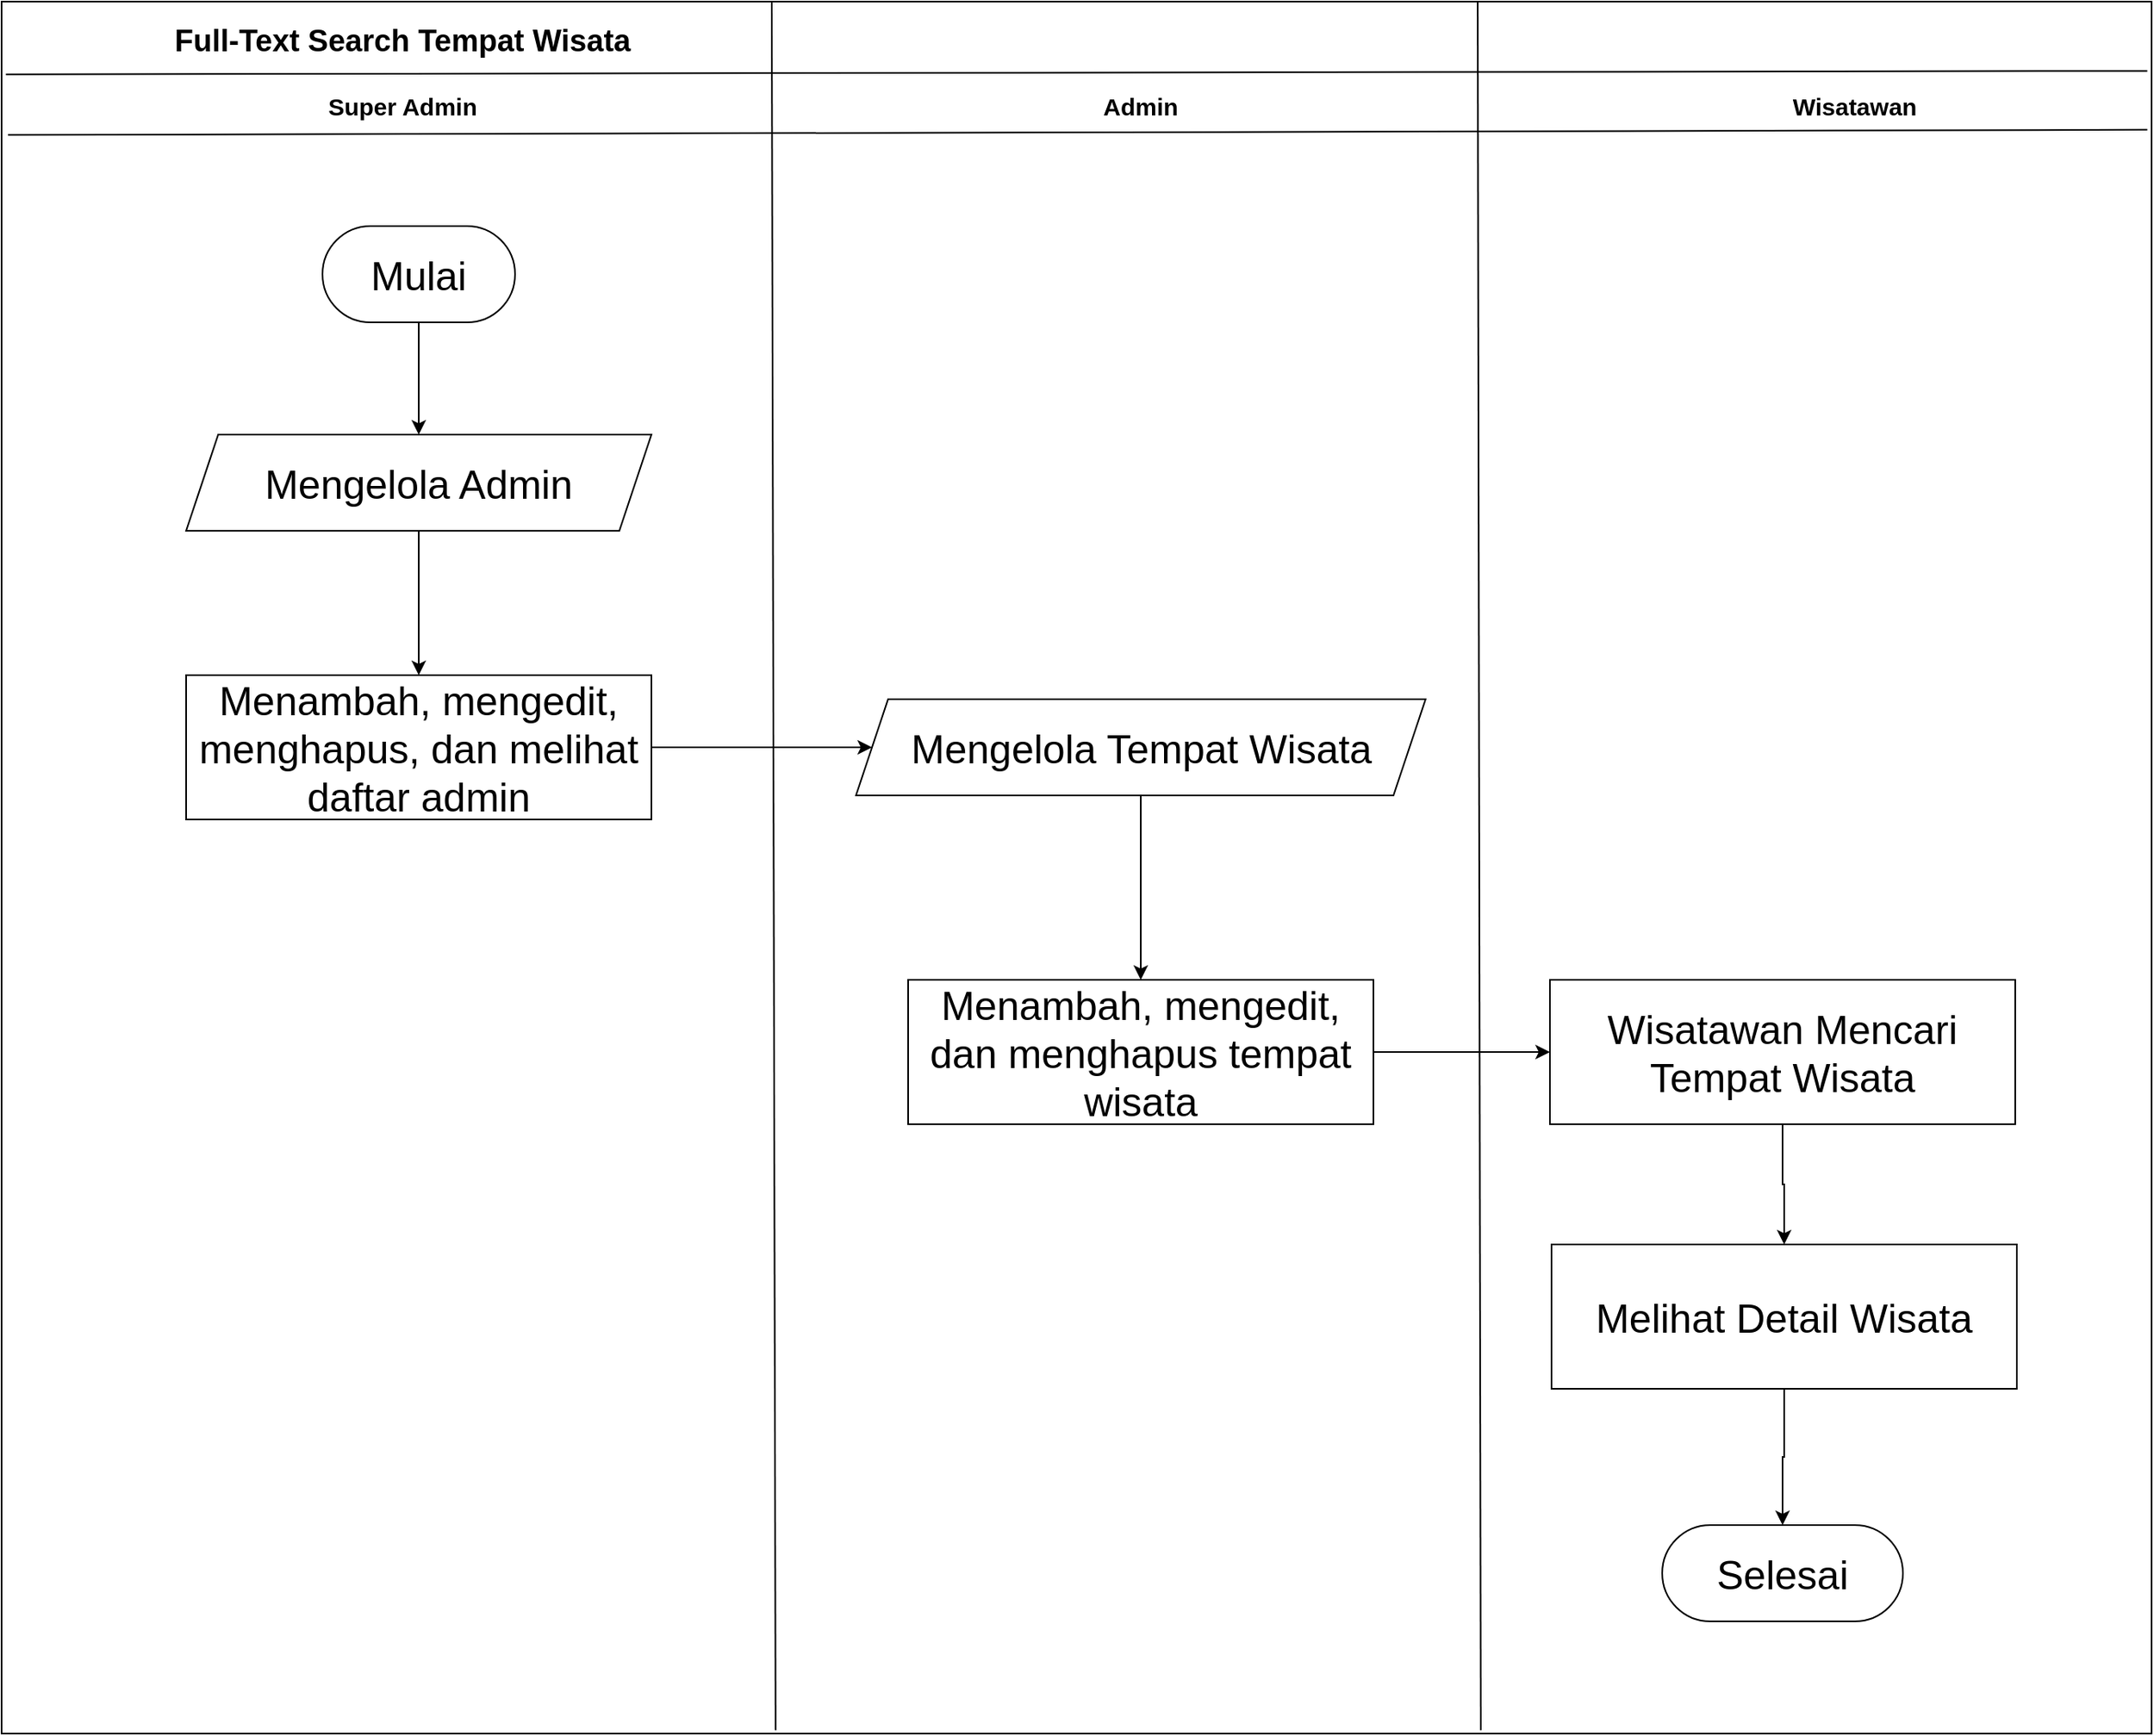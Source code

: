 <mxfile version="27.1.6" pages="7">
  <diagram name="Flowmap Diagram" id="mwyaXEYquuUbOgNk0wsL">
    <mxGraphModel dx="2590" dy="2770" grid="1" gridSize="10" guides="1" tooltips="1" connect="1" arrows="1" fold="1" page="1" pageScale="1" pageWidth="850" pageHeight="1100" math="0" shadow="0">
      <root>
        <mxCell id="0" />
        <mxCell id="1" parent="0" />
        <mxCell id="pMjqMdw5SBq0HLfdVr2h-1" value="" style="rounded=0;whiteSpace=wrap;html=1;container=0;" parent="1" vertex="1">
          <mxGeometry x="1560" y="-210" width="1340" height="1080" as="geometry" />
        </mxCell>
        <mxCell id="pMjqMdw5SBq0HLfdVr2h-2" style="edgeStyle=orthogonalEdgeStyle;rounded=0;orthogonalLoop=1;jettySize=auto;html=1;entryX=0.5;entryY=0;entryDx=0;entryDy=0;" parent="1" source="pMjqMdw5SBq0HLfdVr2h-3" target="pMjqMdw5SBq0HLfdVr2h-13" edge="1">
          <mxGeometry relative="1" as="geometry" />
        </mxCell>
        <mxCell id="pMjqMdw5SBq0HLfdVr2h-3" value="&lt;font style=&quot;font-size: 25px;&quot;&gt;Mulai&lt;/font&gt;" style="rounded=1;whiteSpace=wrap;html=1;arcSize=50;container=0;" parent="1" vertex="1">
          <mxGeometry x="1760" y="-70" width="120" height="60" as="geometry" />
        </mxCell>
        <mxCell id="pMjqMdw5SBq0HLfdVr2h-4" value="&lt;font style=&quot;font-size: 19px;&quot;&gt;&lt;b&gt;Full-Text Search Tempat Wisata&lt;/b&gt;&lt;/font&gt;" style="text;html=1;align=center;verticalAlign=middle;whiteSpace=wrap;rounded=0;container=0;" parent="1" vertex="1">
          <mxGeometry x="1650" y="-200" width="320" height="30" as="geometry" />
        </mxCell>
        <mxCell id="pMjqMdw5SBq0HLfdVr2h-5" value="" style="endArrow=none;html=1;rounded=0;entryX=0.002;entryY=0.042;entryDx=0;entryDy=0;entryPerimeter=0;exitX=0.998;exitY=0.04;exitDx=0;exitDy=0;exitPerimeter=0;" parent="1" source="pMjqMdw5SBq0HLfdVr2h-1" target="pMjqMdw5SBq0HLfdVr2h-1" edge="1">
          <mxGeometry width="50" height="50" relative="1" as="geometry">
            <mxPoint x="2850" y="-150" as="sourcePoint" />
            <mxPoint x="1640" y="-150" as="targetPoint" />
          </mxGeometry>
        </mxCell>
        <mxCell id="pMjqMdw5SBq0HLfdVr2h-6" value="" style="endArrow=none;html=1;rounded=0;entryX=0.003;entryY=0.077;entryDx=0;entryDy=0;entryPerimeter=0;exitX=0.998;exitY=0.074;exitDx=0;exitDy=0;exitPerimeter=0;" parent="1" source="pMjqMdw5SBq0HLfdVr2h-1" target="pMjqMdw5SBq0HLfdVr2h-1" edge="1">
          <mxGeometry width="50" height="50" relative="1" as="geometry">
            <mxPoint x="2850" y="-100" as="sourcePoint" />
            <mxPoint x="1640" y="-100" as="targetPoint" />
          </mxGeometry>
        </mxCell>
        <mxCell id="pMjqMdw5SBq0HLfdVr2h-7" value="&lt;span style=&quot;font-size: 15px;&quot;&gt;Wisatawan&lt;/span&gt;" style="text;html=1;align=center;verticalAlign=middle;whiteSpace=wrap;rounded=0;fontStyle=1;container=0;" parent="1" vertex="1">
          <mxGeometry x="2685" y="-160" width="60" height="30" as="geometry" />
        </mxCell>
        <mxCell id="pMjqMdw5SBq0HLfdVr2h-8" value="&lt;span style=&quot;font-size: 15px;&quot;&gt;Admin&lt;/span&gt;" style="text;html=1;align=center;verticalAlign=middle;whiteSpace=wrap;rounded=0;fontStyle=1;container=0;" parent="1" vertex="1">
          <mxGeometry x="2240" y="-160" width="60" height="30" as="geometry" />
        </mxCell>
        <mxCell id="pMjqMdw5SBq0HLfdVr2h-9" value="&lt;font style=&quot;font-size: 15px;&quot;&gt;Super Admin&lt;/font&gt;" style="text;html=1;align=center;verticalAlign=middle;whiteSpace=wrap;rounded=0;fontStyle=1;container=0;" parent="1" vertex="1">
          <mxGeometry x="1755" y="-160" width="110" height="30" as="geometry" />
        </mxCell>
        <mxCell id="pMjqMdw5SBq0HLfdVr2h-10" value="" style="endArrow=none;html=1;rounded=0;entryX=0.36;entryY=0.998;entryDx=0;entryDy=0;exitX=0.25;exitY=0;exitDx=0;exitDy=0;entryPerimeter=0;" parent="1" target="pMjqMdw5SBq0HLfdVr2h-1" edge="1">
          <mxGeometry width="50" height="50" relative="1" as="geometry">
            <mxPoint x="2040" y="-210" as="sourcePoint" />
            <mxPoint x="2040" y="410" as="targetPoint" />
          </mxGeometry>
        </mxCell>
        <mxCell id="pMjqMdw5SBq0HLfdVr2h-11" value="" style="endArrow=none;html=1;rounded=0;entryX=0.75;entryY=0;entryDx=0;entryDy=0;exitX=0.688;exitY=0.998;exitDx=0;exitDy=0;exitPerimeter=0;" parent="1" source="pMjqMdw5SBq0HLfdVr2h-1" edge="1">
          <mxGeometry width="50" height="50" relative="1" as="geometry">
            <mxPoint x="2480" y="410" as="sourcePoint" />
            <mxPoint x="2480" y="-210" as="targetPoint" />
          </mxGeometry>
        </mxCell>
        <mxCell id="pMjqMdw5SBq0HLfdVr2h-12" style="edgeStyle=orthogonalEdgeStyle;rounded=0;orthogonalLoop=1;jettySize=auto;html=1;entryX=0.5;entryY=0;entryDx=0;entryDy=0;" parent="1" source="pMjqMdw5SBq0HLfdVr2h-13" target="pMjqMdw5SBq0HLfdVr2h-15" edge="1">
          <mxGeometry relative="1" as="geometry" />
        </mxCell>
        <mxCell id="pMjqMdw5SBq0HLfdVr2h-13" value="&lt;font style=&quot;font-size: 25px;&quot;&gt;Mengelola Admin&lt;/font&gt;" style="shape=parallelogram;perimeter=parallelogramPerimeter;whiteSpace=wrap;html=1;fixedSize=1;container=0;" parent="1" vertex="1">
          <mxGeometry x="1675" y="60" width="290" height="60" as="geometry" />
        </mxCell>
        <mxCell id="pMjqMdw5SBq0HLfdVr2h-14" style="edgeStyle=orthogonalEdgeStyle;rounded=0;orthogonalLoop=1;jettySize=auto;html=1;entryX=0;entryY=0.5;entryDx=0;entryDy=0;" parent="1" source="pMjqMdw5SBq0HLfdVr2h-15" target="pMjqMdw5SBq0HLfdVr2h-17" edge="1">
          <mxGeometry relative="1" as="geometry" />
        </mxCell>
        <mxCell id="pMjqMdw5SBq0HLfdVr2h-15" value="&lt;font style=&quot;font-size: 25px;&quot;&gt;Menambah, mengedit, menghapus, dan melihat daftar admin&lt;/font&gt;" style="rounded=0;whiteSpace=wrap;html=1;" parent="1" vertex="1">
          <mxGeometry x="1675" y="210" width="290" height="90" as="geometry" />
        </mxCell>
        <mxCell id="pMjqMdw5SBq0HLfdVr2h-16" style="edgeStyle=orthogonalEdgeStyle;rounded=0;orthogonalLoop=1;jettySize=auto;html=1;entryX=0.5;entryY=0;entryDx=0;entryDy=0;" parent="1" source="pMjqMdw5SBq0HLfdVr2h-17" target="pMjqMdw5SBq0HLfdVr2h-19" edge="1">
          <mxGeometry relative="1" as="geometry" />
        </mxCell>
        <mxCell id="pMjqMdw5SBq0HLfdVr2h-17" value="&lt;font style=&quot;font-size: 25px;&quot;&gt;Mengelola Tempat Wisata&lt;/font&gt;" style="shape=parallelogram;perimeter=parallelogramPerimeter;whiteSpace=wrap;html=1;fixedSize=1;container=0;" parent="1" vertex="1">
          <mxGeometry x="2092.5" y="225" width="355" height="60" as="geometry" />
        </mxCell>
        <mxCell id="pMjqMdw5SBq0HLfdVr2h-18" style="edgeStyle=orthogonalEdgeStyle;rounded=0;orthogonalLoop=1;jettySize=auto;html=1;entryX=0;entryY=0.5;entryDx=0;entryDy=0;" parent="1" source="pMjqMdw5SBq0HLfdVr2h-19" target="pMjqMdw5SBq0HLfdVr2h-21" edge="1">
          <mxGeometry relative="1" as="geometry" />
        </mxCell>
        <mxCell id="pMjqMdw5SBq0HLfdVr2h-19" value="&lt;font style=&quot;font-size: 25px;&quot;&gt;Menambah, mengedit, dan menghapus tempat wisata&lt;/font&gt;" style="rounded=0;whiteSpace=wrap;html=1;" parent="1" vertex="1">
          <mxGeometry x="2125" y="400" width="290" height="90" as="geometry" />
        </mxCell>
        <mxCell id="pMjqMdw5SBq0HLfdVr2h-20" style="edgeStyle=orthogonalEdgeStyle;rounded=0;orthogonalLoop=1;jettySize=auto;html=1;entryX=0.5;entryY=0;entryDx=0;entryDy=0;" parent="1" source="pMjqMdw5SBq0HLfdVr2h-21" target="pMjqMdw5SBq0HLfdVr2h-24" edge="1">
          <mxGeometry relative="1" as="geometry" />
        </mxCell>
        <mxCell id="pMjqMdw5SBq0HLfdVr2h-21" value="&lt;font style=&quot;font-size: 25px;&quot;&gt;Wisatawan Mencari Tempat Wisata&lt;/font&gt;" style="rounded=0;whiteSpace=wrap;html=1;" parent="1" vertex="1">
          <mxGeometry x="2525" y="400" width="290" height="90" as="geometry" />
        </mxCell>
        <mxCell id="pMjqMdw5SBq0HLfdVr2h-36" style="edgeStyle=orthogonalEdgeStyle;rounded=0;orthogonalLoop=1;jettySize=auto;html=1;entryX=0.5;entryY=0;entryDx=0;entryDy=0;" parent="1" source="pMjqMdw5SBq0HLfdVr2h-24" target="pMjqMdw5SBq0HLfdVr2h-34" edge="1">
          <mxGeometry relative="1" as="geometry" />
        </mxCell>
        <mxCell id="pMjqMdw5SBq0HLfdVr2h-24" value="&lt;font style=&quot;font-size: 25px;&quot;&gt;Melihat Detail Wisata&lt;/font&gt;" style="rounded=0;whiteSpace=wrap;html=1;" parent="1" vertex="1">
          <mxGeometry x="2526" y="565" width="290" height="90" as="geometry" />
        </mxCell>
        <mxCell id="pMjqMdw5SBq0HLfdVr2h-34" value="&lt;font style=&quot;font-size: 25px;&quot;&gt;Selesai&lt;/font&gt;" style="rounded=1;whiteSpace=wrap;html=1;arcSize=50;container=0;" parent="1" vertex="1">
          <mxGeometry x="2595" y="740" width="150" height="60" as="geometry" />
        </mxCell>
      </root>
    </mxGraphModel>
  </diagram>
  <diagram id="0EAN0d9lwqEd9somsC2X" name="Use Case">
    <mxGraphModel dx="445" dy="2615" grid="1" gridSize="10" guides="1" tooltips="1" connect="1" arrows="1" fold="1" page="1" pageScale="1" pageWidth="827" pageHeight="1169" math="0" shadow="0">
      <root>
        <mxCell id="0" />
        <mxCell id="1" parent="0" />
        <mxCell id="VRBVFvwHJjbUJQA9w3NA-1" value="" style="rounded=0;whiteSpace=wrap;html=1;" parent="1" vertex="1">
          <mxGeometry x="2954" y="-810" width="1535" height="1350" as="geometry" />
        </mxCell>
        <mxCell id="VRBVFvwHJjbUJQA9w3NA-2" value="" style="rounded=1;whiteSpace=wrap;html=1;fillColor=#dae8fc;strokeColor=#6c8ebf;movable=1;resizable=1;rotatable=1;deletable=1;editable=1;locked=0;connectable=1;" parent="1" vertex="1">
          <mxGeometry x="3164" y="-668.744" width="1140" height="1067.485" as="geometry" />
        </mxCell>
        <mxCell id="VRBVFvwHJjbUJQA9w3NA-3" style="rounded=0;orthogonalLoop=1;jettySize=auto;html=1;entryX=0;entryY=0.5;entryDx=0;entryDy=0;" parent="1" source="VRBVFvwHJjbUJQA9w3NA-5" target="VRBVFvwHJjbUJQA9w3NA-28" edge="1">
          <mxGeometry relative="1" as="geometry" />
        </mxCell>
        <mxCell id="VRBVFvwHJjbUJQA9w3NA-4" style="rounded=0;orthogonalLoop=1;jettySize=auto;html=1;entryX=0;entryY=0.5;entryDx=0;entryDy=0;" parent="1" source="VRBVFvwHJjbUJQA9w3NA-5" target="VRBVFvwHJjbUJQA9w3NA-13" edge="1">
          <mxGeometry relative="1" as="geometry" />
        </mxCell>
        <mxCell id="VRBVFvwHJjbUJQA9w3NA-5" value="&lt;font style=&quot;font-size: 29px;&quot;&gt;Super Admin&lt;/font&gt;" style="shape=umlActor;verticalLabelPosition=bottom;verticalAlign=top;html=1;outlineConnect=0;fontStyle=1" parent="1" vertex="1">
          <mxGeometry x="2989" y="-569.816" width="140" height="177.914" as="geometry" />
        </mxCell>
        <mxCell id="VRBVFvwHJjbUJQA9w3NA-6" style="rounded=0;orthogonalLoop=1;jettySize=auto;html=1;" parent="1" source="VRBVFvwHJjbUJQA9w3NA-8" target="VRBVFvwHJjbUJQA9w3NA-13" edge="1">
          <mxGeometry relative="1" as="geometry" />
        </mxCell>
        <mxCell id="VRBVFvwHJjbUJQA9w3NA-7" style="rounded=0;orthogonalLoop=1;jettySize=auto;html=1;entryX=0;entryY=0.5;entryDx=0;entryDy=0;" parent="1" source="VRBVFvwHJjbUJQA9w3NA-8" target="VRBVFvwHJjbUJQA9w3NA-17" edge="1">
          <mxGeometry relative="1" as="geometry" />
        </mxCell>
        <mxCell id="VRBVFvwHJjbUJQA9w3NA-8" value="&lt;font style=&quot;font-size: 29px;&quot;&gt;Admin&lt;/font&gt;" style="shape=umlActor;verticalLabelPosition=bottom;verticalAlign=top;html=1;outlineConnect=0;fontStyle=1" parent="1" vertex="1">
          <mxGeometry x="2984" y="43.988" width="140" height="177.914" as="geometry" />
        </mxCell>
        <mxCell id="VRBVFvwHJjbUJQA9w3NA-9" style="rounded=0;orthogonalLoop=1;jettySize=auto;html=1;entryX=1;entryY=0.5;entryDx=0;entryDy=0;" parent="1" source="VRBVFvwHJjbUJQA9w3NA-11" target="VRBVFvwHJjbUJQA9w3NA-20" edge="1">
          <mxGeometry relative="1" as="geometry" />
        </mxCell>
        <mxCell id="VRBVFvwHJjbUJQA9w3NA-10" style="rounded=0;orthogonalLoop=1;jettySize=auto;html=1;entryX=1;entryY=0.5;entryDx=0;entryDy=0;" parent="1" source="VRBVFvwHJjbUJQA9w3NA-11" target="VRBVFvwHJjbUJQA9w3NA-24" edge="1">
          <mxGeometry relative="1" as="geometry" />
        </mxCell>
        <mxCell id="VRBVFvwHJjbUJQA9w3NA-11" value="&lt;font style=&quot;font-size: 29px;&quot;&gt;Wisatawan&lt;/font&gt;" style="shape=umlActor;verticalLabelPosition=bottom;verticalAlign=top;html=1;outlineConnect=0;fontStyle=1" parent="1" vertex="1">
          <mxGeometry x="4329" y="-258.466" width="140" height="177.914" as="geometry" />
        </mxCell>
        <mxCell id="VRBVFvwHJjbUJQA9w3NA-12" value="&lt;font style=&quot;font-size: 42px;&quot;&gt;Fulltext Search Tempat Wisata&lt;/font&gt;" style="text;html=1;align=center;verticalAlign=middle;whiteSpace=wrap;rounded=0;" parent="1" vertex="1">
          <mxGeometry x="3497.87" y="-756.626" width="406.25" height="26.687" as="geometry" />
        </mxCell>
        <mxCell id="VRBVFvwHJjbUJQA9w3NA-13" value="&lt;font style=&quot;font-size: 40px;&quot;&gt;Login&lt;/font&gt;" style="ellipse;whiteSpace=wrap;html=1;" parent="1" vertex="1">
          <mxGeometry x="3596.32" y="-632.086" width="250.36" height="88.957" as="geometry" />
        </mxCell>
        <mxCell id="VRBVFvwHJjbUJQA9w3NA-14" style="rounded=0;orthogonalLoop=1;jettySize=auto;html=1;entryX=0.5;entryY=0;entryDx=0;entryDy=0;dashed=1;" parent="1" source="VRBVFvwHJjbUJQA9w3NA-17" target="VRBVFvwHJjbUJQA9w3NA-32" edge="1">
          <mxGeometry relative="1" as="geometry" />
        </mxCell>
        <mxCell id="VRBVFvwHJjbUJQA9w3NA-15" style="rounded=0;orthogonalLoop=1;jettySize=auto;html=1;entryX=0.5;entryY=0;entryDx=0;entryDy=0;dashed=1;" parent="1" source="VRBVFvwHJjbUJQA9w3NA-17" target="VRBVFvwHJjbUJQA9w3NA-33" edge="1">
          <mxGeometry relative="1" as="geometry" />
        </mxCell>
        <mxCell id="VRBVFvwHJjbUJQA9w3NA-16" style="rounded=0;orthogonalLoop=1;jettySize=auto;html=1;entryX=0.5;entryY=0;entryDx=0;entryDy=0;dashed=1;" parent="1" source="VRBVFvwHJjbUJQA9w3NA-17" target="VRBVFvwHJjbUJQA9w3NA-34" edge="1">
          <mxGeometry relative="1" as="geometry" />
        </mxCell>
        <mxCell id="VRBVFvwHJjbUJQA9w3NA-17" value="&lt;font style=&quot;font-size: 31px;&quot;&gt;Mengelola Tempat Wisata&lt;/font&gt;" style="ellipse;whiteSpace=wrap;html=1;" parent="1" vertex="1">
          <mxGeometry x="3366" y="-44.967" width="290" height="88.957" as="geometry" />
        </mxCell>
        <mxCell id="VRBVFvwHJjbUJQA9w3NA-18" value="&lt;font style=&quot;font-size: 21px;&quot;&gt;&lt;b&gt;Include&lt;/b&gt;&lt;/font&gt;" style="text;html=1;align=center;verticalAlign=middle;whiteSpace=wrap;rounded=0;" parent="1" vertex="1">
          <mxGeometry x="3306" y="69.998" width="60" height="26.687" as="geometry" />
        </mxCell>
        <mxCell id="VRBVFvwHJjbUJQA9w3NA-19" value="&lt;font style=&quot;font-size: 21px;&quot;&gt;&lt;b&gt;Include&lt;/b&gt;&lt;/font&gt;" style="text;html=1;align=center;verticalAlign=middle;whiteSpace=wrap;rounded=0;" parent="1" vertex="1">
          <mxGeometry x="3434" y="79.996" width="60" height="26.687" as="geometry" />
        </mxCell>
        <mxCell id="VRBVFvwHJjbUJQA9w3NA-20" value="&lt;font style=&quot;font-size: 31px;&quot;&gt;Mencari Tempat Wisata dengan Full-Text Search&lt;/font&gt;" style="ellipse;whiteSpace=wrap;html=1;" parent="1" vertex="1">
          <mxGeometry x="3774" y="-370" width="400" height="88.96" as="geometry" />
        </mxCell>
        <mxCell id="VRBVFvwHJjbUJQA9w3NA-21" value="&lt;font style=&quot;font-size: 21px;&quot;&gt;&lt;b&gt;Include&lt;/b&gt;&lt;/font&gt;" style="text;html=1;align=center;verticalAlign=middle;whiteSpace=wrap;rounded=0;" parent="1" vertex="1">
          <mxGeometry x="3211" y="-427.485" width="60" height="26.687" as="geometry" />
        </mxCell>
        <mxCell id="VRBVFvwHJjbUJQA9w3NA-22" value="&lt;font style=&quot;font-size: 21px;&quot;&gt;&lt;b&gt;Include&lt;/b&gt;&lt;/font&gt;" style="text;html=1;align=center;verticalAlign=middle;whiteSpace=wrap;rounded=0;" parent="1" vertex="1">
          <mxGeometry x="3334" y="-409.693" width="60" height="26.687" as="geometry" />
        </mxCell>
        <mxCell id="VRBVFvwHJjbUJQA9w3NA-23" value="&lt;font style=&quot;font-size: 21px;&quot;&gt;&lt;b&gt;Include&lt;/b&gt;&lt;/font&gt;" style="text;html=1;align=center;verticalAlign=middle;whiteSpace=wrap;rounded=0;" parent="1" vertex="1">
          <mxGeometry x="3481" y="-436.379" width="60" height="26.687" as="geometry" />
        </mxCell>
        <mxCell id="VRBVFvwHJjbUJQA9w3NA-24" value="&lt;font style=&quot;font-size: 31px;&quot;&gt;Melihat Detail Destinasi Wisata&lt;/font&gt;" style="ellipse;whiteSpace=wrap;html=1;" parent="1" vertex="1">
          <mxGeometry x="3764" y="-80.554" width="410" height="88.957" as="geometry" />
        </mxCell>
        <mxCell id="VRBVFvwHJjbUJQA9w3NA-25" style="rounded=0;orthogonalLoop=1;jettySize=auto;html=1;entryX=0.5;entryY=0;entryDx=0;entryDy=0;dashed=1;" parent="1" source="VRBVFvwHJjbUJQA9w3NA-28" target="VRBVFvwHJjbUJQA9w3NA-30" edge="1">
          <mxGeometry relative="1" as="geometry" />
        </mxCell>
        <mxCell id="VRBVFvwHJjbUJQA9w3NA-26" style="rounded=0;orthogonalLoop=1;jettySize=auto;html=1;entryX=0.5;entryY=0;entryDx=0;entryDy=0;dashed=1;" parent="1" source="VRBVFvwHJjbUJQA9w3NA-28" target="VRBVFvwHJjbUJQA9w3NA-29" edge="1">
          <mxGeometry relative="1" as="geometry" />
        </mxCell>
        <mxCell id="VRBVFvwHJjbUJQA9w3NA-27" style="rounded=0;orthogonalLoop=1;jettySize=auto;html=1;dashed=1;" parent="1" source="VRBVFvwHJjbUJQA9w3NA-28" target="VRBVFvwHJjbUJQA9w3NA-31" edge="1">
          <mxGeometry relative="1" as="geometry" />
        </mxCell>
        <mxCell id="VRBVFvwHJjbUJQA9w3NA-28" value="&lt;font style=&quot;font-size: 31px;&quot;&gt;Mengelola Data Admin&lt;/font&gt;" style="ellipse;whiteSpace=wrap;html=1;" parent="1" vertex="1">
          <mxGeometry x="3254" y="-525.337" width="290" height="88.957" as="geometry" />
        </mxCell>
        <mxCell id="VRBVFvwHJjbUJQA9w3NA-29" value="&lt;font style=&quot;font-size: 28px;&quot;&gt;Mengubah Data Admin&lt;/font&gt;" style="ellipse;whiteSpace=wrap;html=1;aspect=fixed;" parent="1" vertex="1">
          <mxGeometry x="3184" y="-359.998" width="133.436" height="133.436" as="geometry" />
        </mxCell>
        <mxCell id="VRBVFvwHJjbUJQA9w3NA-30" value="&lt;font style=&quot;font-size: 28px;&quot;&gt;Menghapus Data Admin&lt;/font&gt;" style="ellipse;whiteSpace=wrap;html=1;aspect=fixed;fontStyle=0" parent="1" vertex="1">
          <mxGeometry x="3344" y="-359.998" width="133.436" height="133.436" as="geometry" />
        </mxCell>
        <mxCell id="VRBVFvwHJjbUJQA9w3NA-31" value="&lt;font style=&quot;font-size: 28px;&quot;&gt;Menambah Data Admin&lt;/font&gt;" style="ellipse;whiteSpace=wrap;html=1;aspect=fixed;fontStyle=0" parent="1" vertex="1">
          <mxGeometry x="3522.56" y="-359.998" width="133.436" height="133.436" as="geometry" />
        </mxCell>
        <mxCell id="VRBVFvwHJjbUJQA9w3NA-32" value="&lt;font style=&quot;font-size: 28px;&quot;&gt;Mengubah Tempat Wisata&lt;/font&gt;" style="ellipse;whiteSpace=wrap;html=1;aspect=fixed;" parent="1" vertex="1">
          <mxGeometry x="3244" y="130.002" width="133.436" height="133.436" as="geometry" />
        </mxCell>
        <mxCell id="VRBVFvwHJjbUJQA9w3NA-33" value="&lt;font style=&quot;font-size: 28px;&quot;&gt;Menghapus Tempat Wisata&lt;/font&gt;" style="ellipse;whiteSpace=wrap;html=1;aspect=fixed;fontStyle=0" parent="1" vertex="1">
          <mxGeometry x="3434" y="137.392" width="133.436" height="133.436" as="geometry" />
        </mxCell>
        <mxCell id="VRBVFvwHJjbUJQA9w3NA-34" value="&lt;font style=&quot;font-size: 28px;&quot;&gt;Menambah Tempat Wisata&lt;/font&gt;" style="ellipse;whiteSpace=wrap;html=1;aspect=fixed;fontStyle=0" parent="1" vertex="1">
          <mxGeometry x="3634.28" y="110.702" width="133.436" height="133.436" as="geometry" />
        </mxCell>
        <mxCell id="VRBVFvwHJjbUJQA9w3NA-35" value="&lt;font style=&quot;font-size: 21px;&quot;&gt;&lt;b&gt;Include&lt;/b&gt;&lt;/font&gt;" style="text;html=1;align=center;verticalAlign=middle;whiteSpace=wrap;rounded=0;" parent="1" vertex="1">
          <mxGeometry x="3596" y="84.016" width="60" height="26.687" as="geometry" />
        </mxCell>
      </root>
    </mxGraphModel>
  </diagram>
  <diagram id="F8pK6W1TTJjtrMikFe0K" name="erd">
    <mxGraphModel dx="2683" dy="3777" grid="1" gridSize="10" guides="1" tooltips="1" connect="1" arrows="1" fold="1" page="1" pageScale="1" pageWidth="850" pageHeight="1100" math="0" shadow="0">
      <root>
        <mxCell id="0" />
        <mxCell id="1" parent="0" />
        <mxCell id="pIxwQyYfcKhYZbTwnt9l-132" value="" style="rounded=0;whiteSpace=wrap;html=1;" parent="1" vertex="1">
          <mxGeometry x="-1275" y="-3030" width="830" height="560" as="geometry" />
        </mxCell>
        <mxCell id="pIxwQyYfcKhYZbTwnt9l-107" style="edgeStyle=orthogonalEdgeStyle;rounded=0;orthogonalLoop=1;jettySize=auto;html=1;entryX=0.5;entryY=0;entryDx=0;entryDy=0;endArrow=none;endFill=0;" parent="1" source="pIxwQyYfcKhYZbTwnt9l-110" target="pIxwQyYfcKhYZbTwnt9l-114" edge="1">
          <mxGeometry relative="1" as="geometry" />
        </mxCell>
        <mxCell id="pIxwQyYfcKhYZbTwnt9l-108" value="M" style="edgeLabel;html=1;align=center;verticalAlign=middle;resizable=0;points=[];" parent="pIxwQyYfcKhYZbTwnt9l-107" vertex="1" connectable="0">
          <mxGeometry x="0.754" y="-1" relative="1" as="geometry">
            <mxPoint as="offset" />
          </mxGeometry>
        </mxCell>
        <mxCell id="pIxwQyYfcKhYZbTwnt9l-109" value="1" style="edgeLabel;html=1;align=center;verticalAlign=middle;resizable=0;points=[];" parent="pIxwQyYfcKhYZbTwnt9l-107" vertex="1" connectable="0">
          <mxGeometry x="-0.763" y="1" relative="1" as="geometry">
            <mxPoint as="offset" />
          </mxGeometry>
        </mxCell>
        <mxCell id="pIxwQyYfcKhYZbTwnt9l-110" value="Super Admin" style="swimlane;fontStyle=1;align=center;verticalAlign=top;childLayout=stackLayout;horizontal=1;startSize=26;horizontalStack=0;resizeParent=1;resizeParentMax=0;resizeLast=0;collapsible=1;marginBottom=0;whiteSpace=wrap;html=1;" parent="1" vertex="1">
          <mxGeometry x="-1185" y="-2930.004" width="160" height="149.913" as="geometry" />
        </mxCell>
        <mxCell id="pIxwQyYfcKhYZbTwnt9l-111" value="&lt;span style=&quot;background-color: initial;&quot;&gt;- id: int&lt;/span&gt;&lt;br&gt;&lt;span style=&quot;background-color: initial;&quot;&gt;- nama: string&lt;/span&gt;&lt;br&gt;&lt;span style=&quot;background-color: initial;&quot;&gt;- email: string&lt;/span&gt;&lt;br&gt;&lt;span style=&quot;background-color: initial;&quot;&gt;- password: string&lt;/span&gt;" style="text;strokeColor=none;fillColor=none;align=left;verticalAlign=top;spacingLeft=4;spacingRight=4;overflow=hidden;rotatable=0;points=[[0,0.5],[1,0.5]];portConstraint=eastwest;whiteSpace=wrap;html=1;" parent="pIxwQyYfcKhYZbTwnt9l-110" vertex="1">
          <mxGeometry y="26" width="160" height="74" as="geometry" />
        </mxCell>
        <mxCell id="pIxwQyYfcKhYZbTwnt9l-112" value="" style="line;strokeWidth=1;fillColor=none;align=left;verticalAlign=middle;spacingTop=-1;spacingLeft=3;spacingRight=3;rotatable=0;labelPosition=right;points=[];portConstraint=eastwest;strokeColor=inherit;" parent="pIxwQyYfcKhYZbTwnt9l-110" vertex="1">
          <mxGeometry y="100" width="160" height="5.704" as="geometry" />
        </mxCell>
        <mxCell id="pIxwQyYfcKhYZbTwnt9l-113" value="&lt;span style=&quot;background-color: initial;&quot;&gt;+ login()&lt;/span&gt;&lt;br&gt;&lt;span style=&quot;background-color: initial;&quot;&gt;+ kelolaAdmin()&lt;/span&gt;" style="text;strokeColor=none;fillColor=none;align=left;verticalAlign=top;spacingLeft=4;spacingRight=4;overflow=hidden;rotatable=0;points=[[0,0.5],[1,0.5]];portConstraint=eastwest;whiteSpace=wrap;html=1;" parent="pIxwQyYfcKhYZbTwnt9l-110" vertex="1">
          <mxGeometry y="105.704" width="160" height="44.209" as="geometry" />
        </mxCell>
        <mxCell id="pIxwQyYfcKhYZbTwnt9l-114" value="Admin" style="swimlane;fontStyle=1;align=center;verticalAlign=top;childLayout=stackLayout;horizontal=1;startSize=26;horizontalStack=0;resizeParent=1;resizeParentMax=0;resizeLast=0;collapsible=1;marginBottom=0;whiteSpace=wrap;html=1;" parent="1" vertex="1">
          <mxGeometry x="-1155" y="-2680.35" width="160" height="151.234" as="geometry" />
        </mxCell>
        <mxCell id="pIxwQyYfcKhYZbTwnt9l-115" value="&lt;span style=&quot;background-color: initial;&quot;&gt;- id: int&lt;/span&gt;&lt;br&gt;&lt;span style=&quot;background-color: initial;&quot;&gt;- nama: string&lt;/span&gt;&lt;br&gt;&lt;div&gt;&lt;span style=&quot;background-color: initial;&quot;&gt;- email: string&lt;/span&gt;&lt;/div&gt;&lt;div&gt;&lt;span style=&quot;background-color: initial;&quot;&gt;- password: string&lt;/span&gt;&lt;/div&gt;" style="text;strokeColor=none;fillColor=none;align=left;verticalAlign=top;spacingLeft=4;spacingRight=4;overflow=hidden;rotatable=0;points=[[0,0.5],[1,0.5]];portConstraint=eastwest;whiteSpace=wrap;html=1;" parent="pIxwQyYfcKhYZbTwnt9l-114" vertex="1">
          <mxGeometry y="26" width="160" height="74" as="geometry" />
        </mxCell>
        <mxCell id="pIxwQyYfcKhYZbTwnt9l-116" value="" style="line;strokeWidth=1;fillColor=none;align=left;verticalAlign=middle;spacingTop=-1;spacingLeft=3;spacingRight=3;rotatable=0;labelPosition=right;points=[];portConstraint=eastwest;strokeColor=inherit;" parent="pIxwQyYfcKhYZbTwnt9l-114" vertex="1">
          <mxGeometry y="100" width="160" height="5.704" as="geometry" />
        </mxCell>
        <mxCell id="pIxwQyYfcKhYZbTwnt9l-117" value="+ login()&lt;div&gt;+ kelolaDestinasiWisata()&lt;/div&gt;" style="text;strokeColor=none;fillColor=none;align=left;verticalAlign=top;spacingLeft=4;spacingRight=4;overflow=hidden;rotatable=0;points=[[0,0.5],[1,0.5]];portConstraint=eastwest;whiteSpace=wrap;html=1;" parent="pIxwQyYfcKhYZbTwnt9l-114" vertex="1">
          <mxGeometry y="105.704" width="160" height="45.53" as="geometry" />
        </mxCell>
        <mxCell id="pIxwQyYfcKhYZbTwnt9l-118" value="Wisatawan" style="swimlane;fontStyle=1;align=center;verticalAlign=top;childLayout=stackLayout;horizontal=1;startSize=26;horizontalStack=0;resizeParent=1;resizeParentMax=0;resizeLast=0;collapsible=1;marginBottom=0;whiteSpace=wrap;html=1;" parent="1" vertex="1">
          <mxGeometry x="-715" y="-2915.822" width="190" height="83.043" as="geometry" />
        </mxCell>
        <mxCell id="pIxwQyYfcKhYZbTwnt9l-120" value="" style="line;strokeWidth=1;fillColor=none;align=left;verticalAlign=middle;spacingTop=-1;spacingLeft=3;spacingRight=3;rotatable=0;labelPosition=right;points=[];portConstraint=eastwest;strokeColor=inherit;" parent="pIxwQyYfcKhYZbTwnt9l-118" vertex="1">
          <mxGeometry y="26" width="190" height="5.704" as="geometry" />
        </mxCell>
        <mxCell id="pIxwQyYfcKhYZbTwnt9l-121" value="+ cariWisata(keyword: string)&lt;div&gt;+ lihatDestinasi()&lt;/div&gt;&lt;div&gt;+ tambahReview()&lt;/div&gt;" style="text;strokeColor=none;fillColor=none;align=left;verticalAlign=top;spacingLeft=4;spacingRight=4;overflow=hidden;rotatable=0;points=[[0,0.5],[1,0.5]];portConstraint=eastwest;whiteSpace=wrap;html=1;" parent="pIxwQyYfcKhYZbTwnt9l-118" vertex="1">
          <mxGeometry y="31.704" width="190" height="51.339" as="geometry" />
        </mxCell>
        <mxCell id="pIxwQyYfcKhYZbTwnt9l-122" value="DestinasiWisata" style="swimlane;fontStyle=1;align=center;verticalAlign=top;childLayout=stackLayout;horizontal=1;startSize=26;horizontalStack=0;resizeParent=1;resizeParentMax=0;resizeLast=0;collapsible=1;marginBottom=0;whiteSpace=wrap;html=1;" parent="1" vertex="1">
          <mxGeometry x="-795" y="-2710.001" width="160" height="167.043" as="geometry" />
        </mxCell>
        <mxCell id="pIxwQyYfcKhYZbTwnt9l-123" value="- id: int&lt;div&gt;- nama: string&lt;/div&gt;&lt;div&gt;- lokasi: string&lt;/div&gt;&lt;div&gt;- deskripsi: string&lt;/div&gt;&lt;div&gt;- kategori: string&lt;/div&gt;" style="text;strokeColor=none;fillColor=none;align=left;verticalAlign=top;spacingLeft=4;spacingRight=4;overflow=hidden;rotatable=0;points=[[0,0.5],[1,0.5]];portConstraint=eastwest;whiteSpace=wrap;html=1;" parent="pIxwQyYfcKhYZbTwnt9l-122" vertex="1">
          <mxGeometry y="26" width="160" height="84" as="geometry" />
        </mxCell>
        <mxCell id="pIxwQyYfcKhYZbTwnt9l-124" value="" style="line;strokeWidth=1;fillColor=none;align=left;verticalAlign=middle;spacingTop=-1;spacingLeft=3;spacingRight=3;rotatable=0;labelPosition=right;points=[];portConstraint=eastwest;strokeColor=inherit;" parent="pIxwQyYfcKhYZbTwnt9l-122" vertex="1">
          <mxGeometry y="110" width="160" height="5.704" as="geometry" />
        </mxCell>
        <mxCell id="pIxwQyYfcKhYZbTwnt9l-125" value="&lt;span style=&quot;background-color: initial;&quot;&gt;+ tambahDestinasi()&lt;/span&gt;&lt;br&gt;&lt;span style=&quot;background-color: initial;&quot;&gt;+ updateDestinasi()&lt;/span&gt;&lt;br&gt;&lt;span style=&quot;background-color: initial;&quot;&gt;+ hapusDestinasi()&lt;/span&gt;" style="text;strokeColor=none;fillColor=none;align=left;verticalAlign=top;spacingLeft=4;spacingRight=4;overflow=hidden;rotatable=0;points=[[0,0.5],[1,0.5]];portConstraint=eastwest;whiteSpace=wrap;html=1;" parent="pIxwQyYfcKhYZbTwnt9l-122" vertex="1">
          <mxGeometry y="115.704" width="160" height="51.339" as="geometry" />
        </mxCell>
        <mxCell id="pIxwQyYfcKhYZbTwnt9l-126" style="edgeStyle=orthogonalEdgeStyle;rounded=0;orthogonalLoop=1;jettySize=auto;html=1;entryX=0;entryY=0.5;entryDx=0;entryDy=0;" parent="1" source="pIxwQyYfcKhYZbTwnt9l-115" target="pIxwQyYfcKhYZbTwnt9l-123" edge="1">
          <mxGeometry relative="1" as="geometry" />
        </mxCell>
        <mxCell id="pIxwQyYfcKhYZbTwnt9l-127" value="1" style="edgeLabel;html=1;align=center;verticalAlign=middle;resizable=0;points=[];" parent="pIxwQyYfcKhYZbTwnt9l-126" vertex="1" connectable="0">
          <mxGeometry x="-0.812" y="-1" relative="1" as="geometry">
            <mxPoint as="offset" />
          </mxGeometry>
        </mxCell>
        <mxCell id="pIxwQyYfcKhYZbTwnt9l-128" value="M" style="edgeLabel;html=1;align=center;verticalAlign=middle;resizable=0;points=[];" parent="pIxwQyYfcKhYZbTwnt9l-126" vertex="1" connectable="0">
          <mxGeometry x="0.769" y="1" relative="1" as="geometry">
            <mxPoint as="offset" />
          </mxGeometry>
        </mxCell>
        <mxCell id="pIxwQyYfcKhYZbTwnt9l-129" style="edgeStyle=orthogonalEdgeStyle;rounded=0;orthogonalLoop=1;jettySize=auto;html=1;entryX=0.518;entryY=0.998;entryDx=0;entryDy=0;entryPerimeter=0;" parent="1" source="pIxwQyYfcKhYZbTwnt9l-123" target="pIxwQyYfcKhYZbTwnt9l-121" edge="1">
          <mxGeometry relative="1" as="geometry">
            <Array as="points">
              <mxPoint x="-575" y="-2642" />
              <mxPoint x="-575" y="-2739" />
              <mxPoint x="-617" y="-2739" />
            </Array>
          </mxGeometry>
        </mxCell>
        <mxCell id="pIxwQyYfcKhYZbTwnt9l-130" value="M" style="edgeLabel;html=1;align=center;verticalAlign=middle;resizable=0;points=[];" parent="pIxwQyYfcKhYZbTwnt9l-129" vertex="1" connectable="0">
          <mxGeometry x="-0.793" y="-2" relative="1" as="geometry">
            <mxPoint as="offset" />
          </mxGeometry>
        </mxCell>
        <mxCell id="pIxwQyYfcKhYZbTwnt9l-131" value="N" style="edgeLabel;html=1;align=center;verticalAlign=middle;resizable=0;points=[];" parent="pIxwQyYfcKhYZbTwnt9l-129" vertex="1" connectable="0">
          <mxGeometry x="0.778" y="-1" relative="1" as="geometry">
            <mxPoint as="offset" />
          </mxGeometry>
        </mxCell>
        <mxCell id="pIxwQyYfcKhYZbTwnt9l-133" value="&lt;font style=&quot;font-size: 40px;&quot;&gt;&lt;b&gt;Class Diagram&lt;/b&gt;&lt;/font&gt;" style="text;html=1;align=center;verticalAlign=middle;whiteSpace=wrap;rounded=0;" parent="1" vertex="1">
          <mxGeometry x="-1015" y="-3000" width="310" height="30" as="geometry" />
        </mxCell>
      </root>
    </mxGraphModel>
  </diagram>
  <diagram id="_uODGemDPQRE_Cq_3va6" name="Activity dan Sequence Login Logout">
    <mxGraphModel dx="5947" dy="2530" grid="1" gridSize="10" guides="1" tooltips="1" connect="1" arrows="1" fold="1" page="1" pageScale="1" pageWidth="827" pageHeight="1169" math="0" shadow="0">
      <root>
        <mxCell id="0" />
        <mxCell id="1" parent="0" />
        <mxCell id="-sFLMSSclQf5qdNU5l9J-1" value="" style="group" vertex="1" connectable="0" parent="1">
          <mxGeometry x="270" y="380" width="1640" height="1440" as="geometry" />
        </mxCell>
        <mxCell id="-sFLMSSclQf5qdNU5l9J-2" value="" style="rounded=0;whiteSpace=wrap;html=1;" vertex="1" parent="-sFLMSSclQf5qdNU5l9J-1">
          <mxGeometry width="1640" height="1440" as="geometry" />
        </mxCell>
        <mxCell id="-sFLMSSclQf5qdNU5l9J-3" value="" style="endArrow=none;html=1;rounded=0;entryX=0;entryY=0.25;entryDx=0;entryDy=0;exitX=0.999;exitY=0.05;exitDx=0;exitDy=0;exitPerimeter=0;" edge="1" parent="-sFLMSSclQf5qdNU5l9J-1" source="-sFLMSSclQf5qdNU5l9J-2">
          <mxGeometry width="50" height="50" relative="1" as="geometry">
            <mxPoint x="1272.051" y="70" as="sourcePoint" />
            <mxPoint y="70" as="targetPoint" />
          </mxGeometry>
        </mxCell>
        <mxCell id="-sFLMSSclQf5qdNU5l9J-4" value="&lt;font style=&quot;font-size: 35px;&quot;&gt;Login dan Logout&lt;/font&gt;" style="text;html=1;align=center;verticalAlign=middle;whiteSpace=wrap;rounded=0;" vertex="1" parent="-sFLMSSclQf5qdNU5l9J-1">
          <mxGeometry x="657.051" y="20" width="378.462" height="30" as="geometry" />
        </mxCell>
        <mxCell id="-sFLMSSclQf5qdNU5l9J-5" value="" style="endArrow=none;html=1;rounded=0;entryX=0;entryY=0.25;entryDx=0;entryDy=0;exitX=1;exitY=0.111;exitDx=0;exitDy=0;exitPerimeter=0;" edge="1" parent="-sFLMSSclQf5qdNU5l9J-1" source="-sFLMSSclQf5qdNU5l9J-2">
          <mxGeometry width="50" height="50" relative="1" as="geometry">
            <mxPoint x="1272.051" y="160" as="sourcePoint" />
            <mxPoint y="160" as="targetPoint" />
          </mxGeometry>
        </mxCell>
        <mxCell id="-sFLMSSclQf5qdNU5l9J-6" value="" style="endArrow=none;html=1;rounded=0;" edge="1" parent="-sFLMSSclQf5qdNU5l9J-1">
          <mxGeometry width="50" height="50" relative="1" as="geometry">
            <mxPoint x="525.641" y="80" as="sourcePoint" />
            <mxPoint x="525.641" y="1440" as="targetPoint" />
          </mxGeometry>
        </mxCell>
        <mxCell id="-sFLMSSclQf5qdNU5l9J-7" value="&lt;font style=&quot;font-size: 35px;&quot;&gt;Super Admin dan Admin&lt;/font&gt;" style="text;html=1;align=center;verticalAlign=middle;whiteSpace=wrap;rounded=0;" vertex="1" parent="-sFLMSSclQf5qdNU5l9J-1">
          <mxGeometry x="60.974" y="100" width="441.538" height="30" as="geometry" />
        </mxCell>
        <mxCell id="-sFLMSSclQf5qdNU5l9J-8" value="&lt;font style=&quot;font-size: 35px;&quot;&gt;Sistem Full Text Search&lt;/font&gt;" style="text;html=1;align=center;verticalAlign=middle;whiteSpace=wrap;rounded=0;" vertex="1" parent="-sFLMSSclQf5qdNU5l9J-1">
          <mxGeometry x="853.641" y="100" width="467.821" height="30" as="geometry" />
        </mxCell>
        <mxCell id="-sFLMSSclQf5qdNU5l9J-9" style="edgeStyle=orthogonalEdgeStyle;rounded=0;orthogonalLoop=1;jettySize=auto;html=1;entryX=0.5;entryY=0;entryDx=0;entryDy=0;endArrow=classic;endFill=1;" edge="1" parent="-sFLMSSclQf5qdNU5l9J-1" source="-sFLMSSclQf5qdNU5l9J-10" target="-sFLMSSclQf5qdNU5l9J-12">
          <mxGeometry relative="1" as="geometry" />
        </mxCell>
        <mxCell id="-sFLMSSclQf5qdNU5l9J-10" value="" style="ellipse;whiteSpace=wrap;html=1;aspect=fixed;fillColor=#5d5b5b;" vertex="1" parent="-sFLMSSclQf5qdNU5l9J-1">
          <mxGeometry x="222.819" y="205" width="80" height="80" as="geometry" />
        </mxCell>
        <mxCell id="-sFLMSSclQf5qdNU5l9J-11" style="edgeStyle=orthogonalEdgeStyle;rounded=0;orthogonalLoop=1;jettySize=auto;html=1;entryX=0.5;entryY=0;entryDx=0;entryDy=0;" edge="1" parent="-sFLMSSclQf5qdNU5l9J-1" source="-sFLMSSclQf5qdNU5l9J-12" target="-sFLMSSclQf5qdNU5l9J-21">
          <mxGeometry relative="1" as="geometry" />
        </mxCell>
        <mxCell id="-sFLMSSclQf5qdNU5l9J-30" value="&lt;font style=&quot;font-size: 25px;&quot;&gt;Iya&lt;/font&gt;" style="edgeLabel;html=1;align=center;verticalAlign=middle;resizable=0;points=[];" vertex="1" connectable="0" parent="-sFLMSSclQf5qdNU5l9J-11">
          <mxGeometry x="-0.037" y="1" relative="1" as="geometry">
            <mxPoint x="-1" as="offset" />
          </mxGeometry>
        </mxCell>
        <mxCell id="-sFLMSSclQf5qdNU5l9J-12" value="&lt;font style=&quot;font-size: 25px;&quot;&gt;Mengisi Form Login (Email dan Password)&lt;/font&gt;" style="rounded=1;whiteSpace=wrap;html=1;" vertex="1" parent="-sFLMSSclQf5qdNU5l9J-1">
          <mxGeometry x="84.103" y="380" width="357.436" height="90" as="geometry" />
        </mxCell>
        <mxCell id="-sFLMSSclQf5qdNU5l9J-13" value="" style="ellipse;shape=doubleEllipse;html=1;dashed=0;whiteSpace=wrap;aspect=fixed;fillColor=#5D5B5B;strokeColor=#ffffff;" vertex="1" parent="-sFLMSSclQf5qdNU5l9J-1">
          <mxGeometry x="222.819" y="1293" width="80" height="80" as="geometry" />
        </mxCell>
        <mxCell id="-sFLMSSclQf5qdNU5l9J-14" style="edgeStyle=orthogonalEdgeStyle;rounded=0;orthogonalLoop=1;jettySize=auto;html=1;entryX=0.5;entryY=0;entryDx=0;entryDy=0;" edge="1" parent="-sFLMSSclQf5qdNU5l9J-1" source="-sFLMSSclQf5qdNU5l9J-21" target="-sFLMSSclQf5qdNU5l9J-23">
          <mxGeometry relative="1" as="geometry">
            <Array as="points">
              <mxPoint x="793.718" y="800" />
            </Array>
          </mxGeometry>
        </mxCell>
        <mxCell id="-sFLMSSclQf5qdNU5l9J-15" value="&lt;font style=&quot;font-size: 25px;&quot;&gt;Super Admin&lt;/font&gt;" style="edgeLabel;html=1;align=center;verticalAlign=middle;resizable=0;points=[];" vertex="1" connectable="0" parent="-sFLMSSclQf5qdNU5l9J-14">
          <mxGeometry x="0.373" relative="1" as="geometry">
            <mxPoint as="offset" />
          </mxGeometry>
        </mxCell>
        <mxCell id="-sFLMSSclQf5qdNU5l9J-16" style="edgeStyle=orthogonalEdgeStyle;rounded=0;orthogonalLoop=1;jettySize=auto;html=1;entryX=0.5;entryY=0;entryDx=0;entryDy=0;" edge="1" parent="-sFLMSSclQf5qdNU5l9J-1" source="-sFLMSSclQf5qdNU5l9J-21" target="-sFLMSSclQf5qdNU5l9J-25">
          <mxGeometry relative="1" as="geometry">
            <Array as="points">
              <mxPoint x="1419.231" y="800" />
            </Array>
          </mxGeometry>
        </mxCell>
        <mxCell id="-sFLMSSclQf5qdNU5l9J-17" value="&lt;font style=&quot;font-size: 25px;&quot;&gt;Admin&lt;/font&gt;" style="edgeLabel;html=1;align=center;verticalAlign=middle;resizable=0;points=[];" vertex="1" connectable="0" parent="-sFLMSSclQf5qdNU5l9J-16">
          <mxGeometry x="0.222" y="1" relative="1" as="geometry">
            <mxPoint y="-1" as="offset" />
          </mxGeometry>
        </mxCell>
        <mxCell id="-sFLMSSclQf5qdNU5l9J-18" value="&lt;font style=&quot;font-size: 25px;&quot;&gt;Iya&lt;/font&gt;" style="edgeLabel;html=1;align=center;verticalAlign=middle;resizable=0;points=[];" vertex="1" connectable="0" parent="-sFLMSSclQf5qdNU5l9J-16">
          <mxGeometry x="-0.828" y="-2" relative="1" as="geometry">
            <mxPoint y="1" as="offset" />
          </mxGeometry>
        </mxCell>
        <mxCell id="-sFLMSSclQf5qdNU5l9J-19" style="edgeStyle=orthogonalEdgeStyle;rounded=0;orthogonalLoop=1;jettySize=auto;html=1;entryX=0.5;entryY=1;entryDx=0;entryDy=0;" edge="1" parent="-sFLMSSclQf5qdNU5l9J-1" source="-sFLMSSclQf5qdNU5l9J-21" target="-sFLMSSclQf5qdNU5l9J-12">
          <mxGeometry relative="1" as="geometry" />
        </mxCell>
        <mxCell id="-sFLMSSclQf5qdNU5l9J-20" value="&lt;font style=&quot;font-size: 25px;&quot;&gt;Tidak&lt;/font&gt;" style="edgeLabel;html=1;align=center;verticalAlign=middle;resizable=0;points=[];" vertex="1" connectable="0" parent="-sFLMSSclQf5qdNU5l9J-19">
          <mxGeometry x="-0.305" y="2" relative="1" as="geometry">
            <mxPoint as="offset" />
          </mxGeometry>
        </mxCell>
        <mxCell id="-sFLMSSclQf5qdNU5l9J-21" value="&lt;font style=&quot;font-size: 25px;&quot;&gt;Autentikasi&lt;/font&gt;" style="rhombus;whiteSpace=wrap;html=1;" vertex="1" parent="-sFLMSSclQf5qdNU5l9J-1">
          <mxGeometry x="877.558" y="515" width="433.654" height="160" as="geometry" />
        </mxCell>
        <mxCell id="-sFLMSSclQf5qdNU5l9J-22" style="edgeStyle=orthogonalEdgeStyle;rounded=0;orthogonalLoop=1;jettySize=auto;html=1;entryX=0.5;entryY=0;entryDx=0;entryDy=0;" edge="1" parent="-sFLMSSclQf5qdNU5l9J-1" source="-sFLMSSclQf5qdNU5l9J-23" target="-sFLMSSclQf5qdNU5l9J-29">
          <mxGeometry relative="1" as="geometry" />
        </mxCell>
        <mxCell id="-sFLMSSclQf5qdNU5l9J-23" value="&lt;font style=&quot;font-size: 25px;&quot;&gt;Menampilkan Dashboard Super Admin&lt;/font&gt;" style="rounded=1;whiteSpace=wrap;html=1;" vertex="1" parent="-sFLMSSclQf5qdNU5l9J-1">
          <mxGeometry x="615" y="920" width="357.436" height="90" as="geometry" />
        </mxCell>
        <mxCell id="-sFLMSSclQf5qdNU5l9J-24" style="edgeStyle=orthogonalEdgeStyle;rounded=0;orthogonalLoop=1;jettySize=auto;html=1;entryX=1;entryY=0.5;entryDx=0;entryDy=0;" edge="1" parent="-sFLMSSclQf5qdNU5l9J-1" source="-sFLMSSclQf5qdNU5l9J-25" target="-sFLMSSclQf5qdNU5l9J-29">
          <mxGeometry relative="1" as="geometry" />
        </mxCell>
        <mxCell id="-sFLMSSclQf5qdNU5l9J-25" value="&lt;font style=&quot;font-size: 25px;&quot;&gt;Menampilkan Dashboard Admin&lt;/font&gt;" style="rounded=1;whiteSpace=wrap;html=1;" vertex="1" parent="-sFLMSSclQf5qdNU5l9J-1">
          <mxGeometry x="1240.513" y="920" width="357.436" height="90" as="geometry" />
        </mxCell>
        <mxCell id="-sFLMSSclQf5qdNU5l9J-26" style="edgeStyle=orthogonalEdgeStyle;rounded=0;orthogonalLoop=1;jettySize=auto;html=1;entryX=0.5;entryY=0;entryDx=0;entryDy=0;" edge="1" parent="-sFLMSSclQf5qdNU5l9J-1" source="-sFLMSSclQf5qdNU5l9J-27" target="-sFLMSSclQf5qdNU5l9J-13">
          <mxGeometry relative="1" as="geometry" />
        </mxCell>
        <mxCell id="-sFLMSSclQf5qdNU5l9J-79" style="edgeStyle=orthogonalEdgeStyle;rounded=0;orthogonalLoop=1;jettySize=auto;html=1;entryX=0.5;entryY=1;entryDx=0;entryDy=0;" edge="1" parent="-sFLMSSclQf5qdNU5l9J-1" source="-sFLMSSclQf5qdNU5l9J-27" target="-sFLMSSclQf5qdNU5l9J-78">
          <mxGeometry relative="1" as="geometry" />
        </mxCell>
        <mxCell id="-sFLMSSclQf5qdNU5l9J-27" value="&lt;font style=&quot;font-size: 25px;&quot;&gt;Melihat Dashboard&lt;/font&gt;" style="rounded=1;whiteSpace=wrap;html=1;" vertex="1" parent="-sFLMSSclQf5qdNU5l9J-1">
          <mxGeometry x="84.103" y="1125" width="357.436" height="90" as="geometry" />
        </mxCell>
        <mxCell id="-sFLMSSclQf5qdNU5l9J-28" style="edgeStyle=orthogonalEdgeStyle;rounded=0;orthogonalLoop=1;jettySize=auto;html=1;entryX=1;entryY=0.5;entryDx=0;entryDy=0;" edge="1" parent="-sFLMSSclQf5qdNU5l9J-1" source="-sFLMSSclQf5qdNU5l9J-29" target="-sFLMSSclQf5qdNU5l9J-27">
          <mxGeometry relative="1" as="geometry" />
        </mxCell>
        <mxCell id="-sFLMSSclQf5qdNU5l9J-29" value="" style="rhombus;whiteSpace=wrap;html=1;" vertex="1" parent="-sFLMSSclQf5qdNU5l9J-1">
          <mxGeometry x="932.487" y="1110" width="310.128" height="120" as="geometry" />
        </mxCell>
        <mxCell id="-sFLMSSclQf5qdNU5l9J-80" style="edgeStyle=orthogonalEdgeStyle;rounded=0;orthogonalLoop=1;jettySize=auto;html=1;entryX=0.25;entryY=1;entryDx=0;entryDy=0;" edge="1" parent="-sFLMSSclQf5qdNU5l9J-1" source="-sFLMSSclQf5qdNU5l9J-78" target="-sFLMSSclQf5qdNU5l9J-12">
          <mxGeometry relative="1" as="geometry" />
        </mxCell>
        <mxCell id="-sFLMSSclQf5qdNU5l9J-78" value="&lt;font style=&quot;font-size: 25px;&quot;&gt;Klik Tombol Logout&lt;/font&gt;" style="rounded=1;whiteSpace=wrap;html=1;" vertex="1" parent="-sFLMSSclQf5qdNU5l9J-1">
          <mxGeometry x="84.1" y="930" width="357.436" height="90" as="geometry" />
        </mxCell>
        <mxCell id="-sFLMSSclQf5qdNU5l9J-31" value="" style="rounded=0;whiteSpace=wrap;html=1;" vertex="1" parent="1">
          <mxGeometry x="-320" y="2260" width="2540" height="1705" as="geometry" />
        </mxCell>
        <mxCell id="-sFLMSSclQf5qdNU5l9J-32" value="&lt;font style=&quot;font-size: 35px;&quot;&gt;&lt;b&gt;Sequence Diagram Login dan Logout&lt;/b&gt;&lt;/font&gt;" style="text;html=1;align=center;verticalAlign=middle;whiteSpace=wrap;rounded=0;" vertex="1" parent="1">
          <mxGeometry x="587.5" y="2285" width="685" height="30" as="geometry" />
        </mxCell>
        <mxCell id="-sFLMSSclQf5qdNU5l9J-33" value="" style="endArrow=none;html=1;rounded=0;entryX=0;entryY=0.047;entryDx=0;entryDy=0;exitX=1.001;exitY=0.048;exitDx=0;exitDy=0;exitPerimeter=0;entryPerimeter=0;" edge="1" parent="1" source="-sFLMSSclQf5qdNU5l9J-31" target="-sFLMSSclQf5qdNU5l9J-31">
          <mxGeometry width="50" height="50" relative="1" as="geometry">
            <mxPoint x="1738" y="2347" as="sourcePoint" />
            <mxPoint x="180" y="2345" as="targetPoint" />
          </mxGeometry>
        </mxCell>
        <mxCell id="-sFLMSSclQf5qdNU5l9J-73" value="&lt;span style=&quot;font-size: 35px;&quot;&gt;Super Admin dan Admin&lt;/span&gt;" style="shape=umlActor;verticalLabelPosition=bottom;verticalAlign=top;html=1;outlineConnect=0;" vertex="1" parent="1">
          <mxGeometry x="-50" y="2338" width="100" height="140" as="geometry" />
        </mxCell>
        <mxCell id="-sFLMSSclQf5qdNU5l9J-75" value="&lt;font style=&quot;font-size: 35px;&quot;&gt;Controller Login&lt;/font&gt;" style="ellipse;shape=umlControl;whiteSpace=wrap;html=1;" vertex="1" parent="1">
          <mxGeometry x="647" y="2358" width="180" height="150" as="geometry" />
        </mxCell>
        <mxCell id="-sFLMSSclQf5qdNU5l9J-77" value="&lt;font style=&quot;font-size: 35px;&quot;&gt;Halaman Dashboard&lt;/font&gt;" style="shape=umlBoundary;whiteSpace=wrap;html=1;" vertex="1" parent="1">
          <mxGeometry x="1840" y="2358" width="180" height="150" as="geometry" />
        </mxCell>
        <mxCell id="-sFLMSSclQf5qdNU5l9J-85" value="&lt;font style=&quot;font-size: 25px;&quot;&gt;alt Pilihan?&lt;/font&gt;" style="shape=umlFrame;whiteSpace=wrap;html=1;pointerEvents=0;fontStyle=1;width=190;height=70;" vertex="1" parent="1">
          <mxGeometry x="-230" y="2553" width="2340" height="1360" as="geometry" />
        </mxCell>
        <mxCell id="-sFLMSSclQf5qdNU5l9J-86" value="&lt;font style=&quot;font-size: 25px;&quot;&gt;[Login]&lt;/font&gt;" style="text;html=1;align=center;verticalAlign=middle;whiteSpace=wrap;rounded=0;" vertex="1" parent="1">
          <mxGeometry x="-150" y="2733" width="60" height="30" as="geometry" />
        </mxCell>
        <mxCell id="-sFLMSSclQf5qdNU5l9J-87" value="&lt;font style=&quot;font-size: 25px;&quot;&gt;[Logout]&lt;/font&gt;" style="text;html=1;align=center;verticalAlign=middle;whiteSpace=wrap;rounded=0;" vertex="1" parent="1">
          <mxGeometry x="-150" y="3460" width="60" height="30" as="geometry" />
        </mxCell>
        <mxCell id="-sFLMSSclQf5qdNU5l9J-90" value="" style="endArrow=none;dashed=1;html=1;strokeWidth=2;rounded=0;entryX=0;entryY=0.586;entryDx=0;entryDy=0;entryPerimeter=0;exitX=0.998;exitY=0.582;exitDx=0;exitDy=0;exitPerimeter=0;fontStyle=1;fontSize=25;" edge="1" parent="1" source="-sFLMSSclQf5qdNU5l9J-85" target="-sFLMSSclQf5qdNU5l9J-85">
          <mxGeometry width="50" height="50" relative="1" as="geometry">
            <mxPoint x="1050" y="3143" as="sourcePoint" />
            <mxPoint x="1100" y="3093" as="targetPoint" />
          </mxGeometry>
        </mxCell>
        <mxCell id="-sFLMSSclQf5qdNU5l9J-92" value="&lt;font style=&quot;font-size: 35px;&quot;&gt;Super Admin&lt;/font&gt;" style="ellipse;shape=umlEntity;whiteSpace=wrap;html=1;" vertex="1" parent="1">
          <mxGeometry x="1060.5" y="2358" width="180" height="150" as="geometry" />
        </mxCell>
        <mxCell id="-sFLMSSclQf5qdNU5l9J-93" value="&lt;font style=&quot;font-size: 35px;&quot;&gt;Halaman Login&lt;/font&gt;" style="shape=umlBoundary;whiteSpace=wrap;html=1;" vertex="1" parent="1">
          <mxGeometry x="240" y="2358" width="180" height="150" as="geometry" />
        </mxCell>
        <mxCell id="-sFLMSSclQf5qdNU5l9J-94" value="&lt;font style=&quot;font-size: 35px;&quot;&gt;Admin&lt;/font&gt;" style="ellipse;shape=umlEntity;whiteSpace=wrap;html=1;" vertex="1" parent="1">
          <mxGeometry x="1450" y="2358" width="180" height="150" as="geometry" />
        </mxCell>
        <mxCell id="-sFLMSSclQf5qdNU5l9J-95" style="edgeStyle=orthogonalEdgeStyle;rounded=0;orthogonalLoop=1;jettySize=auto;html=1;entryX=0.261;entryY=1.001;entryDx=0;entryDy=0;entryPerimeter=0;dashed=1;dashPattern=8 8;fontStyle=1;strokeWidth=5;endArrow=none;startFill=0;" edge="1" parent="1" source="-sFLMSSclQf5qdNU5l9J-93" target="-sFLMSSclQf5qdNU5l9J-31">
          <mxGeometry relative="1" as="geometry">
            <Array as="points">
              <mxPoint x="343" y="3230" />
              <mxPoint x="343" y="3230" />
            </Array>
          </mxGeometry>
        </mxCell>
        <mxCell id="-sFLMSSclQf5qdNU5l9J-96" style="edgeStyle=orthogonalEdgeStyle;rounded=0;orthogonalLoop=1;jettySize=auto;html=1;entryX=0.414;entryY=1.003;entryDx=0;entryDy=0;entryPerimeter=0;dashed=1;dashPattern=8 8;strokeWidth=5;endArrow=none;startFill=0;" edge="1" parent="1" source="-sFLMSSclQf5qdNU5l9J-75" target="-sFLMSSclQf5qdNU5l9J-31">
          <mxGeometry relative="1" as="geometry">
            <Array as="points">
              <mxPoint x="732" y="2528" />
              <mxPoint x="732" y="2528" />
            </Array>
          </mxGeometry>
        </mxCell>
        <mxCell id="-sFLMSSclQf5qdNU5l9J-97" style="edgeStyle=orthogonalEdgeStyle;rounded=0;orthogonalLoop=1;jettySize=auto;html=1;entryX=0.414;entryY=1.003;entryDx=0;entryDy=0;entryPerimeter=0;dashed=1;dashPattern=8 8;strokeWidth=5;endArrow=none;startFill=0;" edge="1" parent="1">
          <mxGeometry relative="1" as="geometry">
            <mxPoint x="1148.83" y="2508" as="sourcePoint" />
            <mxPoint x="1148.83" y="3970" as="targetPoint" />
            <Array as="points">
              <mxPoint x="1148.83" y="2528" />
              <mxPoint x="1148.83" y="2528" />
            </Array>
          </mxGeometry>
        </mxCell>
        <mxCell id="-sFLMSSclQf5qdNU5l9J-98" style="edgeStyle=orthogonalEdgeStyle;rounded=0;orthogonalLoop=1;jettySize=auto;html=1;entryX=0.414;entryY=1.003;entryDx=0;entryDy=0;entryPerimeter=0;dashed=1;dashPattern=8 8;strokeWidth=5;endArrow=none;startFill=0;" edge="1" parent="1">
          <mxGeometry relative="1" as="geometry">
            <mxPoint x="1538.33" y="2508" as="sourcePoint" />
            <mxPoint x="1538.33" y="3970" as="targetPoint" />
            <Array as="points">
              <mxPoint x="1538.33" y="2528" />
              <mxPoint x="1538.33" y="2528" />
            </Array>
          </mxGeometry>
        </mxCell>
        <mxCell id="-sFLMSSclQf5qdNU5l9J-99" style="edgeStyle=orthogonalEdgeStyle;rounded=0;orthogonalLoop=1;jettySize=auto;html=1;entryX=0.414;entryY=1.003;entryDx=0;entryDy=0;entryPerimeter=0;dashed=1;dashPattern=8 8;strokeWidth=5;endArrow=none;startFill=0;" edge="1" parent="1">
          <mxGeometry relative="1" as="geometry">
            <mxPoint x="1928.33" y="2508" as="sourcePoint" />
            <mxPoint x="1928.33" y="3970" as="targetPoint" />
            <Array as="points">
              <mxPoint x="1928.33" y="2528" />
              <mxPoint x="1928.33" y="2528" />
            </Array>
          </mxGeometry>
        </mxCell>
        <mxCell id="-sFLMSSclQf5qdNU5l9J-100" value="" style="endArrow=none;html=1;rounded=0;strokeWidth=20;" edge="1" parent="1">
          <mxGeometry width="50" height="50" relative="1" as="geometry">
            <mxPoint y="2680" as="sourcePoint" />
            <mxPoint y="3790" as="targetPoint" />
          </mxGeometry>
        </mxCell>
        <mxCell id="-sFLMSSclQf5qdNU5l9J-101" value="" style="endArrow=none;html=1;rounded=0;strokeWidth=20;" edge="1" parent="1">
          <mxGeometry width="50" height="50" relative="1" as="geometry">
            <mxPoint x="350" y="2680" as="sourcePoint" />
            <mxPoint x="350" y="3230" as="targetPoint" />
          </mxGeometry>
        </mxCell>
        <mxCell id="-sFLMSSclQf5qdNU5l9J-102" value="" style="endArrow=classic;html=1;rounded=0;strokeWidth=10;" edge="1" parent="1">
          <mxGeometry width="50" height="50" relative="1" as="geometry">
            <mxPoint x="10" y="2690" as="sourcePoint" />
            <mxPoint x="340" y="2690" as="targetPoint" />
          </mxGeometry>
        </mxCell>
        <mxCell id="-sFLMSSclQf5qdNU5l9J-103" value="&lt;font style=&quot;font-size: 25px;&quot;&gt;Mengisi Form Login (Email dan Password)&lt;/font&gt;" style="text;html=1;align=center;verticalAlign=middle;whiteSpace=wrap;rounded=0;" vertex="1" parent="1">
          <mxGeometry x="20" y="2630" width="320" height="30" as="geometry" />
        </mxCell>
        <mxCell id="-sFLMSSclQf5qdNU5l9J-104" style="edgeStyle=orthogonalEdgeStyle;rounded=0;orthogonalLoop=1;jettySize=auto;html=1;entryX=0.414;entryY=1.003;entryDx=0;entryDy=0;entryPerimeter=0;dashed=1;dashPattern=8 8;strokeWidth=5;endArrow=none;startFill=0;" edge="1" parent="1">
          <mxGeometry relative="1" as="geometry">
            <mxPoint y="2508" as="sourcePoint" />
            <mxPoint y="3970" as="targetPoint" />
            <Array as="points">
              <mxPoint y="2528" />
              <mxPoint y="2528" />
            </Array>
          </mxGeometry>
        </mxCell>
        <mxCell id="-sFLMSSclQf5qdNU5l9J-105" value="" style="endArrow=none;html=1;rounded=0;strokeWidth=20;" edge="1" parent="1">
          <mxGeometry width="50" height="50" relative="1" as="geometry">
            <mxPoint x="735.75" y="2720" as="sourcePoint" />
            <mxPoint x="735.75" y="3220" as="targetPoint" />
          </mxGeometry>
        </mxCell>
        <mxCell id="-sFLMSSclQf5qdNU5l9J-106" value="" style="endArrow=classic;html=1;rounded=0;strokeWidth=10;" edge="1" parent="1">
          <mxGeometry width="50" height="50" relative="1" as="geometry">
            <mxPoint x="350" y="2720" as="sourcePoint" />
            <mxPoint x="720" y="2720" as="targetPoint" />
          </mxGeometry>
        </mxCell>
        <mxCell id="-sFLMSSclQf5qdNU5l9J-107" value="&lt;font style=&quot;font-size: 25px;&quot;&gt;Validasi Login&lt;/font&gt;" style="text;html=1;align=center;verticalAlign=middle;whiteSpace=wrap;rounded=0;" vertex="1" parent="1">
          <mxGeometry x="380" y="2660" width="320" height="30" as="geometry" />
        </mxCell>
        <mxCell id="-sFLMSSclQf5qdNU5l9J-108" value="" style="endArrow=none;html=1;rounded=0;strokeWidth=25;strokeColor=#CCCCCC;" edge="1" parent="1">
          <mxGeometry width="50" height="50" relative="1" as="geometry">
            <mxPoint x="1149.93" y="2750" as="sourcePoint" />
            <mxPoint x="1150" y="2810" as="targetPoint" />
          </mxGeometry>
        </mxCell>
        <mxCell id="-sFLMSSclQf5qdNU5l9J-109" value="" style="endArrow=none;html=1;rounded=0;strokeWidth=25;strokeColor=#CCCCCC;" edge="1" parent="1">
          <mxGeometry width="50" height="50" relative="1" as="geometry">
            <mxPoint x="1539.58" y="2840" as="sourcePoint" />
            <mxPoint x="1539.65" y="2900" as="targetPoint" />
          </mxGeometry>
        </mxCell>
        <mxCell id="-sFLMSSclQf5qdNU5l9J-110" value="" style="endArrow=classic;html=1;rounded=0;strokeWidth=10;" edge="1" parent="1">
          <mxGeometry width="50" height="50" relative="1" as="geometry">
            <mxPoint x="740" y="2750" as="sourcePoint" />
            <mxPoint x="1140" y="2750" as="targetPoint" />
          </mxGeometry>
        </mxCell>
        <mxCell id="-sFLMSSclQf5qdNU5l9J-111" value="" style="endArrow=classic;html=1;rounded=0;strokeWidth=10;" edge="1" parent="1">
          <mxGeometry width="50" height="50" relative="1" as="geometry">
            <mxPoint x="740" y="2860" as="sourcePoint" />
            <mxPoint x="1530" y="2860" as="targetPoint" />
          </mxGeometry>
        </mxCell>
        <mxCell id="-sFLMSSclQf5qdNU5l9J-112" value="&lt;font style=&quot;font-size: 25px;&quot;&gt;Get Email dan Passoword&lt;/font&gt;" style="text;html=1;align=center;verticalAlign=middle;whiteSpace=wrap;rounded=0;" vertex="1" parent="1">
          <mxGeometry x="780" y="2703" width="320" height="30" as="geometry" />
        </mxCell>
        <mxCell id="-sFLMSSclQf5qdNU5l9J-113" value="&lt;font style=&quot;font-size: 25px;&quot;&gt;Get Email dan Passoword&lt;/font&gt;" style="text;html=1;align=center;verticalAlign=middle;whiteSpace=wrap;rounded=0;" vertex="1" parent="1">
          <mxGeometry x="1190" y="2800" width="320" height="30" as="geometry" />
        </mxCell>
        <mxCell id="-sFLMSSclQf5qdNU5l9J-114" value="&lt;font style=&quot;font-size: 25px;&quot;&gt;alt email dan password valid&lt;/font&gt;" style="shape=umlFrame;whiteSpace=wrap;html=1;pointerEvents=0;width=380;height=43;" vertex="1" parent="1">
          <mxGeometry x="190" y="2950" width="1870" height="310" as="geometry" />
        </mxCell>
        <mxCell id="-sFLMSSclQf5qdNU5l9J-115" value="&lt;font style=&quot;font-size: 25px;&quot;&gt;[Iya]&lt;/font&gt;" style="text;html=1;align=center;verticalAlign=middle;whiteSpace=wrap;rounded=0;" vertex="1" parent="1">
          <mxGeometry x="240" y="3030" width="60" height="30" as="geometry" />
        </mxCell>
        <mxCell id="-sFLMSSclQf5qdNU5l9J-116" value="&lt;font style=&quot;font-size: 25px;&quot;&gt;[Tidak]&lt;/font&gt;" style="text;html=1;align=center;verticalAlign=middle;whiteSpace=wrap;rounded=0;" vertex="1" parent="1">
          <mxGeometry x="240" y="3180" width="60" height="30" as="geometry" />
        </mxCell>
        <mxCell id="-sFLMSSclQf5qdNU5l9J-117" value="" style="endArrow=none;dashed=1;html=1;dashPattern=8 8;strokeWidth=2;rounded=0;exitX=0.002;exitY=0.519;exitDx=0;exitDy=0;exitPerimeter=0;entryX=0.998;entryY=0.519;entryDx=0;entryDy=0;entryPerimeter=0;fontStyle=1" edge="1" parent="1" source="-sFLMSSclQf5qdNU5l9J-114" target="-sFLMSSclQf5qdNU5l9J-114">
          <mxGeometry width="50" height="50" relative="1" as="geometry">
            <mxPoint x="1090" y="3130" as="sourcePoint" />
            <mxPoint x="1140" y="3080" as="targetPoint" />
          </mxGeometry>
        </mxCell>
        <mxCell id="-sFLMSSclQf5qdNU5l9J-118" value="" style="endArrow=classic;html=1;rounded=0;strokeWidth=10;" edge="1" parent="1">
          <mxGeometry width="50" height="50" relative="1" as="geometry">
            <mxPoint x="740" y="3044.17" as="sourcePoint" />
            <mxPoint x="1920" y="3044" as="targetPoint" />
          </mxGeometry>
        </mxCell>
        <mxCell id="-sFLMSSclQf5qdNU5l9J-119" value="" style="endArrow=none;html=1;rounded=0;strokeWidth=25;strokeColor=#CCCCCC;" edge="1" parent="1">
          <mxGeometry width="50" height="50" relative="1" as="geometry">
            <mxPoint x="1929.6" y="3030" as="sourcePoint" />
            <mxPoint x="1929.67" y="3090" as="targetPoint" />
          </mxGeometry>
        </mxCell>
        <mxCell id="-sFLMSSclQf5qdNU5l9J-120" value="&lt;font style=&quot;font-size: 25px;&quot;&gt;Tampilkan&lt;/font&gt;" style="text;html=1;align=center;verticalAlign=middle;whiteSpace=wrap;rounded=0;" vertex="1" parent="1">
          <mxGeometry x="1180" y="2990" width="320" height="30" as="geometry" />
        </mxCell>
        <mxCell id="-sFLMSSclQf5qdNU5l9J-121" value="" style="endArrow=classic;html=1;rounded=0;strokeWidth=10;" edge="1" parent="1">
          <mxGeometry width="50" height="50" relative="1" as="geometry">
            <mxPoint x="730" y="3210" as="sourcePoint" />
            <mxPoint x="380" y="3210" as="targetPoint" />
          </mxGeometry>
        </mxCell>
        <mxCell id="-sFLMSSclQf5qdNU5l9J-122" value="&lt;font style=&quot;font-size: 25px;&quot;&gt;Email dan Password Salah&lt;/font&gt;" style="text;html=1;align=center;verticalAlign=middle;whiteSpace=wrap;rounded=0;" vertex="1" parent="1">
          <mxGeometry x="380" y="3160" width="320" height="30" as="geometry" />
        </mxCell>
        <mxCell id="-sFLMSSclQf5qdNU5l9J-123" value="" style="endArrow=none;html=1;rounded=0;strokeWidth=25;strokeColor=#CCCCCC;" edge="1" parent="1">
          <mxGeometry width="50" height="50" relative="1" as="geometry">
            <mxPoint x="360" y="3180" as="sourcePoint" />
            <mxPoint x="360.07" y="3240" as="targetPoint" />
          </mxGeometry>
        </mxCell>
        <mxCell id="-sFLMSSclQf5qdNU5l9J-125" value="" style="endArrow=classic;html=1;rounded=0;strokeWidth=10;" edge="1" parent="1">
          <mxGeometry width="50" height="50" relative="1" as="geometry">
            <mxPoint y="3490.17" as="sourcePoint" />
            <mxPoint x="1910" y="3490" as="targetPoint" />
          </mxGeometry>
        </mxCell>
        <mxCell id="-sFLMSSclQf5qdNU5l9J-126" value="" style="endArrow=none;html=1;rounded=0;strokeWidth=20;" edge="1" parent="1">
          <mxGeometry width="50" height="50" relative="1" as="geometry">
            <mxPoint x="1930" y="3480" as="sourcePoint" />
            <mxPoint x="1930" y="3810" as="targetPoint" />
          </mxGeometry>
        </mxCell>
        <mxCell id="-sFLMSSclQf5qdNU5l9J-127" value="&lt;font style=&quot;font-size: 25px;&quot;&gt;Pilih Logout&lt;/font&gt;" style="text;html=1;align=center;verticalAlign=middle;whiteSpace=wrap;rounded=0;" vertex="1" parent="1">
          <mxGeometry x="770" y="3430" width="320" height="30" as="geometry" />
        </mxCell>
        <mxCell id="-sFLMSSclQf5qdNU5l9J-128" value="" style="endArrow=none;html=1;rounded=0;strokeWidth=20;" edge="1" parent="1">
          <mxGeometry width="50" height="50" relative="1" as="geometry">
            <mxPoint x="730" y="3560" as="sourcePoint" />
            <mxPoint x="730" y="3850" as="targetPoint" />
          </mxGeometry>
        </mxCell>
        <mxCell id="-sFLMSSclQf5qdNU5l9J-129" value="" style="endArrow=classic;html=1;rounded=0;strokeWidth=10;" edge="1" parent="1">
          <mxGeometry width="50" height="50" relative="1" as="geometry">
            <mxPoint x="1910" y="3600" as="sourcePoint" />
            <mxPoint x="750" y="3600" as="targetPoint" />
          </mxGeometry>
        </mxCell>
        <mxCell id="-sFLMSSclQf5qdNU5l9J-130" value="" style="endArrow=classic;html=1;rounded=0;strokeWidth=10;" edge="1" parent="1">
          <mxGeometry width="50" height="50" relative="1" as="geometry">
            <mxPoint x="745" y="3800" as="sourcePoint" />
            <mxPoint x="1920" y="3800" as="targetPoint" />
          </mxGeometry>
        </mxCell>
        <mxCell id="-sFLMSSclQf5qdNU5l9J-131" value="&lt;font style=&quot;font-size: 25px;&quot;&gt;Proses Logout&lt;/font&gt;" style="text;html=1;align=center;verticalAlign=middle;whiteSpace=wrap;rounded=0;" vertex="1" parent="1">
          <mxGeometry x="1180" y="3540" width="320" height="30" as="geometry" />
        </mxCell>
        <mxCell id="-sFLMSSclQf5qdNU5l9J-132" value="&lt;font style=&quot;font-size: 25px;&quot;&gt;Tampilan Berhasil Logout&lt;/font&gt;" style="text;html=1;align=center;verticalAlign=middle;whiteSpace=wrap;rounded=0;" vertex="1" parent="1">
          <mxGeometry x="1180" y="3740" width="320" height="30" as="geometry" />
        </mxCell>
      </root>
    </mxGraphModel>
  </diagram>
  <diagram id="76NYEqElr1DDQpNknzr8" name="Activity dan Sequence Super Admin">
    <mxGraphModel dx="5120" dy="2530" grid="1" gridSize="10" guides="1" tooltips="1" connect="1" arrows="1" fold="1" page="1" pageScale="1" pageWidth="827" pageHeight="1169" math="0" shadow="0">
      <root>
        <mxCell id="0" />
        <mxCell id="1" parent="0" />
        <mxCell id="qh372-O4DfltJSP58VVk-34" value="" style="rounded=0;whiteSpace=wrap;html=1;" vertex="1" parent="1">
          <mxGeometry x="250" y="2220" width="1960" height="1705" as="geometry" />
        </mxCell>
        <mxCell id="qh372-O4DfltJSP58VVk-35" value="&lt;font style=&quot;font-size: 35px;&quot;&gt;&lt;b&gt;Sequence Diagram Mengelola Admin&lt;/b&gt;&lt;/font&gt;" style="text;html=1;align=center;verticalAlign=middle;whiteSpace=wrap;rounded=0;" vertex="1" parent="1">
          <mxGeometry x="1007.5" y="2245" width="685" height="30" as="geometry" />
        </mxCell>
        <mxCell id="qh372-O4DfltJSP58VVk-36" value="" style="endArrow=none;html=1;rounded=0;entryX=0;entryY=0.047;entryDx=0;entryDy=0;exitX=1.001;exitY=0.048;exitDx=0;exitDy=0;exitPerimeter=0;entryPerimeter=0;" edge="1" parent="1" source="qh372-O4DfltJSP58VVk-34" target="qh372-O4DfltJSP58VVk-34">
          <mxGeometry width="50" height="50" relative="1" as="geometry">
            <mxPoint x="2158" y="2307" as="sourcePoint" />
            <mxPoint x="600" y="2305" as="targetPoint" />
          </mxGeometry>
        </mxCell>
        <mxCell id="qh372-O4DfltJSP58VVk-37" value="&lt;span style=&quot;font-size: 35px;&quot;&gt;Super Admin&lt;/span&gt;" style="shape=umlActor;verticalLabelPosition=bottom;verticalAlign=top;html=1;outlineConnect=0;" vertex="1" parent="1">
          <mxGeometry x="370" y="2298" width="100" height="140" as="geometry" />
        </mxCell>
        <mxCell id="qh372-O4DfltJSP58VVk-45" value="&lt;font style=&quot;font-size: 35px;&quot;&gt;Dashboard Super Admin&lt;/font&gt;" style="shape=umlBoundary;whiteSpace=wrap;html=1;" vertex="1" parent="1">
          <mxGeometry x="660" y="2318" width="180" height="150" as="geometry" />
        </mxCell>
        <mxCell id="qh372-O4DfltJSP58VVk-46" value="&lt;font style=&quot;font-size: 35px;&quot;&gt;Admin&lt;/font&gt;" style="ellipse;shape=umlEntity;whiteSpace=wrap;html=1;" vertex="1" parent="1">
          <mxGeometry x="1870" y="2318" width="180" height="150" as="geometry" />
        </mxCell>
        <mxCell id="qh372-O4DfltJSP58VVk-47" style="edgeStyle=orthogonalEdgeStyle;rounded=0;orthogonalLoop=1;jettySize=auto;html=1;entryX=0.261;entryY=1.001;entryDx=0;entryDy=0;entryPerimeter=0;dashed=1;dashPattern=8 8;fontStyle=1;strokeWidth=5;endArrow=none;startFill=0;" edge="1" parent="1" source="qh372-O4DfltJSP58VVk-45" target="qh372-O4DfltJSP58VVk-34">
          <mxGeometry relative="1" as="geometry">
            <Array as="points">
              <mxPoint x="763" y="3190" />
              <mxPoint x="763" y="3190" />
            </Array>
          </mxGeometry>
        </mxCell>
        <mxCell id="qh372-O4DfltJSP58VVk-48" style="edgeStyle=orthogonalEdgeStyle;rounded=0;orthogonalLoop=1;jettySize=auto;html=1;dashed=1;dashPattern=8 8;strokeWidth=5;endArrow=none;startFill=0;" edge="1" parent="1">
          <mxGeometry relative="1" as="geometry">
            <Array as="points">
              <mxPoint x="1152" y="2488" />
              <mxPoint x="1152" y="2488" />
            </Array>
            <mxPoint x="1152.0" y="2467.884" as="sourcePoint" />
            <mxPoint x="1152" y="3920" as="targetPoint" />
          </mxGeometry>
        </mxCell>
        <mxCell id="qh372-O4DfltJSP58VVk-49" style="edgeStyle=orthogonalEdgeStyle;rounded=0;orthogonalLoop=1;jettySize=auto;html=1;entryX=0.414;entryY=1.003;entryDx=0;entryDy=0;entryPerimeter=0;dashed=1;dashPattern=8 8;strokeWidth=5;endArrow=none;startFill=0;" edge="1" parent="1">
          <mxGeometry relative="1" as="geometry">
            <mxPoint x="1568.83" y="2468" as="sourcePoint" />
            <mxPoint x="1568.83" y="3930" as="targetPoint" />
            <Array as="points">
              <mxPoint x="1568.83" y="2488" />
              <mxPoint x="1568.83" y="2488" />
            </Array>
          </mxGeometry>
        </mxCell>
        <mxCell id="qh372-O4DfltJSP58VVk-50" style="edgeStyle=orthogonalEdgeStyle;rounded=0;orthogonalLoop=1;jettySize=auto;html=1;entryX=0.414;entryY=1.003;entryDx=0;entryDy=0;entryPerimeter=0;dashed=1;dashPattern=8 8;strokeWidth=5;endArrow=none;startFill=0;" edge="1" parent="1">
          <mxGeometry relative="1" as="geometry">
            <mxPoint x="1958.33" y="2468" as="sourcePoint" />
            <mxPoint x="1958.33" y="3930" as="targetPoint" />
            <Array as="points">
              <mxPoint x="1958.33" y="2488" />
              <mxPoint x="1958.33" y="2488" />
            </Array>
          </mxGeometry>
        </mxCell>
        <mxCell id="qh372-O4DfltJSP58VVk-52" value="" style="endArrow=none;html=1;rounded=0;strokeWidth=20;" edge="1" parent="1">
          <mxGeometry width="50" height="50" relative="1" as="geometry">
            <mxPoint x="420" y="2640" as="sourcePoint" />
            <mxPoint x="420" y="3750" as="targetPoint" />
          </mxGeometry>
        </mxCell>
        <mxCell id="qh372-O4DfltJSP58VVk-53" value="" style="endArrow=none;html=1;rounded=0;strokeWidth=20;" edge="1" parent="1">
          <mxGeometry width="50" height="50" relative="1" as="geometry">
            <mxPoint x="770" y="2640" as="sourcePoint" />
            <mxPoint x="770" y="3190" as="targetPoint" />
          </mxGeometry>
        </mxCell>
        <mxCell id="qh372-O4DfltJSP58VVk-54" value="" style="endArrow=classic;html=1;rounded=0;strokeWidth=10;" edge="1" parent="1">
          <mxGeometry width="50" height="50" relative="1" as="geometry">
            <mxPoint x="430" y="2650" as="sourcePoint" />
            <mxPoint x="760" y="2650" as="targetPoint" />
          </mxGeometry>
        </mxCell>
        <mxCell id="qh372-O4DfltJSP58VVk-55" value="&lt;font style=&quot;font-size: 25px;&quot;&gt;Mengisi Form Login (Email dan Password)&lt;/font&gt;" style="text;html=1;align=center;verticalAlign=middle;whiteSpace=wrap;rounded=0;" vertex="1" parent="1">
          <mxGeometry x="440" y="2590" width="320" height="30" as="geometry" />
        </mxCell>
        <mxCell id="qh372-O4DfltJSP58VVk-56" style="edgeStyle=orthogonalEdgeStyle;rounded=0;orthogonalLoop=1;jettySize=auto;html=1;entryX=0.414;entryY=1.003;entryDx=0;entryDy=0;entryPerimeter=0;dashed=1;dashPattern=8 8;strokeWidth=5;endArrow=none;startFill=0;" edge="1" parent="1">
          <mxGeometry relative="1" as="geometry">
            <mxPoint x="420" y="2468" as="sourcePoint" />
            <mxPoint x="420" y="3930" as="targetPoint" />
            <Array as="points">
              <mxPoint x="420" y="2488" />
              <mxPoint x="420" y="2488" />
            </Array>
          </mxGeometry>
        </mxCell>
        <mxCell id="qh372-O4DfltJSP58VVk-58" value="" style="endArrow=classic;html=1;rounded=0;strokeWidth=10;" edge="1" parent="1">
          <mxGeometry width="50" height="50" relative="1" as="geometry">
            <mxPoint x="770" y="2770" as="sourcePoint" />
            <mxPoint x="1550" y="2770" as="targetPoint" />
          </mxGeometry>
        </mxCell>
        <mxCell id="qh372-O4DfltJSP58VVk-59" value="&lt;font style=&quot;font-size: 25px;&quot;&gt;Validasi Login&lt;/font&gt;" style="text;html=1;align=center;verticalAlign=middle;whiteSpace=wrap;rounded=0;" vertex="1" parent="1">
          <mxGeometry x="1180" y="2710" width="320" height="30" as="geometry" />
        </mxCell>
        <mxCell id="qh372-O4DfltJSP58VVk-66" value="&lt;font style=&quot;font-size: 25px;&quot;&gt;alt email dan password valid&lt;/font&gt;" style="shape=umlFrame;whiteSpace=wrap;html=1;pointerEvents=0;width=380;height=43;" vertex="1" parent="1">
          <mxGeometry x="610" y="2910" width="1250" height="310" as="geometry" />
        </mxCell>
        <mxCell id="qh372-O4DfltJSP58VVk-67" value="&lt;font style=&quot;font-size: 25px;&quot;&gt;[Iya]&lt;/font&gt;" style="text;html=1;align=center;verticalAlign=middle;whiteSpace=wrap;rounded=0;" vertex="1" parent="1">
          <mxGeometry x="660" y="2990" width="60" height="30" as="geometry" />
        </mxCell>
        <mxCell id="qh372-O4DfltJSP58VVk-68" value="&lt;font style=&quot;font-size: 25px;&quot;&gt;[Tidak]&lt;/font&gt;" style="text;html=1;align=center;verticalAlign=middle;whiteSpace=wrap;rounded=0;" vertex="1" parent="1">
          <mxGeometry x="660" y="3140" width="60" height="30" as="geometry" />
        </mxCell>
        <mxCell id="qh372-O4DfltJSP58VVk-69" value="" style="endArrow=none;dashed=1;html=1;dashPattern=8 8;strokeWidth=2;rounded=0;exitX=0.002;exitY=0.519;exitDx=0;exitDy=0;exitPerimeter=0;fontStyle=1;" edge="1" parent="1" source="qh372-O4DfltJSP58VVk-66">
          <mxGeometry width="50" height="50" relative="1" as="geometry">
            <mxPoint x="1510" y="3090" as="sourcePoint" />
            <mxPoint x="1860" y="3071" as="targetPoint" />
          </mxGeometry>
        </mxCell>
        <mxCell id="qh372-O4DfltJSP58VVk-73" value="" style="endArrow=classic;html=1;rounded=0;strokeWidth=10;" edge="1" parent="1">
          <mxGeometry width="50" height="50" relative="1" as="geometry">
            <mxPoint x="1560" y="3170" as="sourcePoint" />
            <mxPoint x="800" y="3170" as="targetPoint" />
          </mxGeometry>
        </mxCell>
        <mxCell id="qh372-O4DfltJSP58VVk-74" value="&lt;font style=&quot;font-size: 25px;&quot;&gt;Email dan Password Salah&lt;/font&gt;" style="text;html=1;align=center;verticalAlign=middle;whiteSpace=wrap;rounded=0;" vertex="1" parent="1">
          <mxGeometry x="800" y="3120" width="320" height="30" as="geometry" />
        </mxCell>
        <mxCell id="qh372-O4DfltJSP58VVk-75" value="" style="endArrow=none;html=1;rounded=0;strokeWidth=25;strokeColor=#CCCCCC;" edge="1" parent="1">
          <mxGeometry width="50" height="50" relative="1" as="geometry">
            <mxPoint x="780" y="3140" as="sourcePoint" />
            <mxPoint x="780.07" y="3200" as="targetPoint" />
          </mxGeometry>
        </mxCell>
        <mxCell id="qh372-O4DfltJSP58VVk-79" value="" style="endArrow=none;html=1;rounded=0;strokeWidth=20;" edge="1" parent="1">
          <mxGeometry width="50" height="50" relative="1" as="geometry">
            <mxPoint x="1570" y="2760" as="sourcePoint" />
            <mxPoint x="1569" y="3190" as="targetPoint" />
          </mxGeometry>
        </mxCell>
        <mxCell id="qh372-O4DfltJSP58VVk-84" value="" style="group" vertex="1" connectable="0" parent="1">
          <mxGeometry x="550" y="80" width="1360" height="2020" as="geometry" />
        </mxCell>
        <mxCell id="qh372-O4DfltJSP58VVk-85" value="" style="rounded=0;whiteSpace=wrap;html=1;" vertex="1" parent="qh372-O4DfltJSP58VVk-84">
          <mxGeometry width="1360" height="2020" as="geometry" />
        </mxCell>
        <mxCell id="qh372-O4DfltJSP58VVk-86" value="" style="endArrow=none;html=1;rounded=0;entryX=0;entryY=0.25;entryDx=0;entryDy=0;exitX=1;exitY=0.044;exitDx=0;exitDy=0;exitPerimeter=0;" edge="1" parent="qh372-O4DfltJSP58VVk-84" source="qh372-O4DfltJSP58VVk-85">
          <mxGeometry width="50" height="50" relative="1" as="geometry">
            <mxPoint x="1210" y="90" as="sourcePoint" />
            <mxPoint y="90" as="targetPoint" />
          </mxGeometry>
        </mxCell>
        <mxCell id="qh372-O4DfltJSP58VVk-87" value="&lt;font style=&quot;font-size: 35px;&quot;&gt;Mengelola Data Admin&lt;/font&gt;" style="text;html=1;align=center;verticalAlign=middle;whiteSpace=wrap;rounded=0;" vertex="1" parent="qh372-O4DfltJSP58VVk-84">
          <mxGeometry x="435.0" y="30" width="360" height="30" as="geometry" />
        </mxCell>
        <mxCell id="qh372-O4DfltJSP58VVk-88" value="" style="endArrow=none;html=1;rounded=0;entryX=0.001;entryY=0.087;entryDx=0;entryDy=0;exitX=1.002;exitY=0.086;exitDx=0;exitDy=0;exitPerimeter=0;entryPerimeter=0;" edge="1" parent="qh372-O4DfltJSP58VVk-84" source="qh372-O4DfltJSP58VVk-85" target="qh372-O4DfltJSP58VVk-85">
          <mxGeometry width="50" height="50" relative="1" as="geometry">
            <mxPoint x="1220" y="160" as="sourcePoint" />
            <mxPoint x="10" y="160" as="targetPoint" />
          </mxGeometry>
        </mxCell>
        <mxCell id="qh372-O4DfltJSP58VVk-89" value="" style="endArrow=none;html=1;rounded=0;entryX=0.368;entryY=0.999;entryDx=0;entryDy=0;entryPerimeter=0;" edge="1" parent="qh372-O4DfltJSP58VVk-84" target="qh372-O4DfltJSP58VVk-85">
          <mxGeometry width="50" height="50" relative="1" as="geometry">
            <mxPoint x="500.0" y="90" as="sourcePoint" />
            <mxPoint x="500.0" y="1440" as="targetPoint" />
          </mxGeometry>
        </mxCell>
        <mxCell id="qh372-O4DfltJSP58VVk-90" value="&lt;font style=&quot;font-size: 35px;&quot;&gt;Super Admin&lt;/font&gt;" style="text;html=1;align=center;verticalAlign=middle;whiteSpace=wrap;rounded=0;" vertex="1" parent="qh372-O4DfltJSP58VVk-84">
          <mxGeometry x="70" y="120" width="360" height="30" as="geometry" />
        </mxCell>
        <mxCell id="qh372-O4DfltJSP58VVk-91" value="&lt;font style=&quot;font-size: 35px;&quot;&gt;Full Text Search&lt;/font&gt;" style="text;html=1;align=center;verticalAlign=middle;whiteSpace=wrap;rounded=0;" vertex="1" parent="qh372-O4DfltJSP58VVk-84">
          <mxGeometry x="795.0" y="120" width="360" height="30" as="geometry" />
        </mxCell>
        <mxCell id="qh372-O4DfltJSP58VVk-92" style="edgeStyle=orthogonalEdgeStyle;rounded=0;orthogonalLoop=1;jettySize=auto;html=1;entryX=0.5;entryY=0;entryDx=0;entryDy=0;endArrow=classic;endFill=1;" edge="1" parent="qh372-O4DfltJSP58VVk-84" source="qh372-O4DfltJSP58VVk-93" target="qh372-O4DfltJSP58VVk-95">
          <mxGeometry relative="1" as="geometry" />
        </mxCell>
        <mxCell id="qh372-O4DfltJSP58VVk-93" value="" style="ellipse;whiteSpace=wrap;html=1;aspect=fixed;fillColor=#5d5b5b;" vertex="1" parent="qh372-O4DfltJSP58VVk-84">
          <mxGeometry x="210" y="210" width="80" height="80" as="geometry" />
        </mxCell>
        <mxCell id="qh372-O4DfltJSP58VVk-94" style="edgeStyle=orthogonalEdgeStyle;rounded=0;orthogonalLoop=1;jettySize=auto;html=1;entryX=0.5;entryY=0;entryDx=0;entryDy=0;endArrow=classic;endFill=1;" edge="1" parent="qh372-O4DfltJSP58VVk-84" source="qh372-O4DfltJSP58VVk-95" target="qh372-O4DfltJSP58VVk-100">
          <mxGeometry relative="1" as="geometry" />
        </mxCell>
        <mxCell id="qh372-O4DfltJSP58VVk-95" value="&lt;font style=&quot;font-size: 25px;&quot;&gt;Mengisi Form Login (Email dan Password)&lt;/font&gt;" style="rounded=1;whiteSpace=wrap;html=1;" vertex="1" parent="qh372-O4DfltJSP58VVk-84">
          <mxGeometry x="80" y="380" width="340" height="90" as="geometry" />
        </mxCell>
        <mxCell id="qh372-O4DfltJSP58VVk-96" style="edgeStyle=orthogonalEdgeStyle;rounded=0;orthogonalLoop=1;jettySize=auto;html=1;entryX=0.5;entryY=1;entryDx=0;entryDy=0;" edge="1" parent="qh372-O4DfltJSP58VVk-84" source="qh372-O4DfltJSP58VVk-100" target="qh372-O4DfltJSP58VVk-95">
          <mxGeometry relative="1" as="geometry" />
        </mxCell>
        <mxCell id="qh372-O4DfltJSP58VVk-97" value="&lt;font style=&quot;font-size: 25px;&quot;&gt;Tidak&lt;/font&gt;" style="edgeLabel;html=1;align=center;verticalAlign=middle;resizable=0;points=[];" vertex="1" connectable="0" parent="qh372-O4DfltJSP58VVk-96">
          <mxGeometry x="-0.443" y="3" relative="1" as="geometry">
            <mxPoint as="offset" />
          </mxGeometry>
        </mxCell>
        <mxCell id="qh372-O4DfltJSP58VVk-98" style="edgeStyle=orthogonalEdgeStyle;rounded=0;orthogonalLoop=1;jettySize=auto;html=1;entryX=0.5;entryY=0;entryDx=0;entryDy=0;" edge="1" parent="qh372-O4DfltJSP58VVk-84" source="qh372-O4DfltJSP58VVk-100" target="qh372-O4DfltJSP58VVk-103">
          <mxGeometry relative="1" as="geometry" />
        </mxCell>
        <mxCell id="qh372-O4DfltJSP58VVk-99" value="&lt;font style=&quot;font-size: 25px;&quot;&gt;Iya&lt;/font&gt;" style="edgeLabel;html=1;align=center;verticalAlign=middle;resizable=0;points=[];" vertex="1" connectable="0" parent="qh372-O4DfltJSP58VVk-98">
          <mxGeometry x="-0.236" y="2" relative="1" as="geometry">
            <mxPoint as="offset" />
          </mxGeometry>
        </mxCell>
        <mxCell id="qh372-O4DfltJSP58VVk-100" value="&lt;font style=&quot;font-size: 25px;&quot;&gt;Autentikasi&lt;/font&gt;" style="rhombus;whiteSpace=wrap;html=1;" vertex="1" parent="qh372-O4DfltJSP58VVk-84">
          <mxGeometry x="757.5" y="470" width="295" height="120" as="geometry" />
        </mxCell>
        <mxCell id="qh372-O4DfltJSP58VVk-101" value="" style="ellipse;shape=doubleEllipse;html=1;dashed=0;whiteSpace=wrap;aspect=fixed;fillColor=#5D5B5B;strokeColor=#ffffff;" vertex="1" parent="qh372-O4DfltJSP58VVk-84">
          <mxGeometry x="865" y="1900" width="80" height="80" as="geometry" />
        </mxCell>
        <mxCell id="qh372-O4DfltJSP58VVk-102" style="edgeStyle=orthogonalEdgeStyle;rounded=0;orthogonalLoop=1;jettySize=auto;html=1;entryX=0.5;entryY=0;entryDx=0;entryDy=0;" edge="1" parent="qh372-O4DfltJSP58VVk-84" source="qh372-O4DfltJSP58VVk-103" target="qh372-O4DfltJSP58VVk-110">
          <mxGeometry relative="1" as="geometry" />
        </mxCell>
        <mxCell id="qh372-O4DfltJSP58VVk-103" value="&lt;font style=&quot;font-size: 25px;&quot;&gt;Memilih Membuat, Mengubah dan Menghapus Akun&lt;/font&gt;" style="rounded=1;whiteSpace=wrap;html=1;" vertex="1" parent="qh372-O4DfltJSP58VVk-84">
          <mxGeometry x="735.0" y="740" width="340" height="90" as="geometry" />
        </mxCell>
        <mxCell id="qh372-O4DfltJSP58VVk-104" style="edgeStyle=orthogonalEdgeStyle;rounded=0;orthogonalLoop=1;jettySize=auto;html=1;entryX=1;entryY=0.5;entryDx=0;entryDy=0;" edge="1" parent="qh372-O4DfltJSP58VVk-84" source="qh372-O4DfltJSP58VVk-110" target="qh372-O4DfltJSP58VVk-112">
          <mxGeometry relative="1" as="geometry" />
        </mxCell>
        <mxCell id="qh372-O4DfltJSP58VVk-105" value="&lt;span style=&quot;font-size: 25px;&quot;&gt;Membuat&lt;/span&gt;" style="edgeLabel;html=1;align=center;verticalAlign=middle;resizable=0;points=[];" vertex="1" connectable="0" parent="qh372-O4DfltJSP58VVk-104">
          <mxGeometry x="-0.093" y="1" relative="1" as="geometry">
            <mxPoint x="-1" as="offset" />
          </mxGeometry>
        </mxCell>
        <mxCell id="qh372-O4DfltJSP58VVk-106" style="edgeStyle=orthogonalEdgeStyle;rounded=0;orthogonalLoop=1;jettySize=auto;html=1;entryX=1;entryY=0.5;entryDx=0;entryDy=0;" edge="1" parent="qh372-O4DfltJSP58VVk-84" source="qh372-O4DfltJSP58VVk-110" target="qh372-O4DfltJSP58VVk-114">
          <mxGeometry relative="1" as="geometry">
            <Array as="points">
              <mxPoint x="905" y="1190" />
            </Array>
          </mxGeometry>
        </mxCell>
        <mxCell id="qh372-O4DfltJSP58VVk-107" value="&lt;font style=&quot;font-size: 25px;&quot;&gt;Mengubah&lt;/font&gt;" style="edgeLabel;html=1;align=center;verticalAlign=middle;resizable=0;points=[];" vertex="1" connectable="0" parent="qh372-O4DfltJSP58VVk-106">
          <mxGeometry x="0.438" y="-1" relative="1" as="geometry">
            <mxPoint as="offset" />
          </mxGeometry>
        </mxCell>
        <mxCell id="qh372-O4DfltJSP58VVk-108" style="edgeStyle=orthogonalEdgeStyle;rounded=0;orthogonalLoop=1;jettySize=auto;html=1;entryX=1;entryY=0.5;entryDx=0;entryDy=0;" edge="1" parent="qh372-O4DfltJSP58VVk-84" source="qh372-O4DfltJSP58VVk-110" target="qh372-O4DfltJSP58VVk-116">
          <mxGeometry relative="1" as="geometry">
            <Array as="points">
              <mxPoint x="1130" y="950" />
              <mxPoint x="1130" y="1410" />
            </Array>
          </mxGeometry>
        </mxCell>
        <mxCell id="qh372-O4DfltJSP58VVk-109" value="&lt;font style=&quot;font-size: 25px;&quot;&gt;Menghapus&lt;/font&gt;" style="edgeLabel;html=1;align=center;verticalAlign=middle;resizable=0;points=[];" vertex="1" connectable="0" parent="qh372-O4DfltJSP58VVk-108">
          <mxGeometry x="0.713" y="-3" relative="1" as="geometry">
            <mxPoint x="1" as="offset" />
          </mxGeometry>
        </mxCell>
        <mxCell id="qh372-O4DfltJSP58VVk-110" value="" style="rhombus;whiteSpace=wrap;html=1;" vertex="1" parent="qh372-O4DfltJSP58VVk-84">
          <mxGeometry x="757.5" y="890" width="295" height="120" as="geometry" />
        </mxCell>
        <mxCell id="qh372-O4DfltJSP58VVk-111" style="edgeStyle=orthogonalEdgeStyle;rounded=0;orthogonalLoop=1;jettySize=auto;html=1;entryX=0;entryY=0.5;entryDx=0;entryDy=0;" edge="1" parent="qh372-O4DfltJSP58VVk-84" source="qh372-O4DfltJSP58VVk-112" target="qh372-O4DfltJSP58VVk-120">
          <mxGeometry relative="1" as="geometry">
            <Array as="points">
              <mxPoint x="50" y="950" />
              <mxPoint x="50" y="1590" />
            </Array>
          </mxGeometry>
        </mxCell>
        <mxCell id="qh372-O4DfltJSP58VVk-112" value="&lt;font style=&quot;font-size: 25px;&quot;&gt;Menginput Data Admin&lt;/font&gt;" style="rounded=1;whiteSpace=wrap;html=1;" vertex="1" parent="qh372-O4DfltJSP58VVk-84">
          <mxGeometry x="80" y="905" width="340" height="90" as="geometry" />
        </mxCell>
        <mxCell id="qh372-O4DfltJSP58VVk-113" style="edgeStyle=orthogonalEdgeStyle;rounded=0;orthogonalLoop=1;jettySize=auto;html=1;entryX=1;entryY=0.5;entryDx=0;entryDy=0;jumpStyle=arc;jumpSize=27;" edge="1" parent="qh372-O4DfltJSP58VVk-84" source="qh372-O4DfltJSP58VVk-114" target="qh372-O4DfltJSP58VVk-120">
          <mxGeometry relative="1" as="geometry">
            <Array as="points">
              <mxPoint x="250" y="1300" />
              <mxPoint x="1180" y="1300" />
              <mxPoint x="1180" y="1590" />
            </Array>
          </mxGeometry>
        </mxCell>
        <mxCell id="qh372-O4DfltJSP58VVk-114" value="&lt;font style=&quot;font-size: 25px;&quot;&gt;Memilih Data Admin yang Ingin Diubah&lt;/font&gt;" style="rounded=1;whiteSpace=wrap;html=1;" vertex="1" parent="qh372-O4DfltJSP58VVk-84">
          <mxGeometry x="80" y="1145" width="340" height="90" as="geometry" />
        </mxCell>
        <mxCell id="qh372-O4DfltJSP58VVk-115" style="edgeStyle=orthogonalEdgeStyle;rounded=0;orthogonalLoop=1;jettySize=auto;html=1;entryX=0.5;entryY=0;entryDx=0;entryDy=0;" edge="1" parent="qh372-O4DfltJSP58VVk-84" source="qh372-O4DfltJSP58VVk-116" target="qh372-O4DfltJSP58VVk-120">
          <mxGeometry relative="1" as="geometry">
            <Array as="points">
              <mxPoint x="250" y="1500" />
              <mxPoint x="905" y="1500" />
            </Array>
          </mxGeometry>
        </mxCell>
        <mxCell id="qh372-O4DfltJSP58VVk-116" value="&lt;font style=&quot;font-size: 25px;&quot;&gt;Memilih Data Admin yang Ingin Dihapus&lt;/font&gt;" style="rounded=1;whiteSpace=wrap;html=1;" vertex="1" parent="qh372-O4DfltJSP58VVk-84">
          <mxGeometry x="80" y="1365" width="340" height="90" as="geometry" />
        </mxCell>
        <mxCell id="qh372-O4DfltJSP58VVk-117" style="edgeStyle=orthogonalEdgeStyle;rounded=0;orthogonalLoop=1;jettySize=auto;html=1;entryX=0.5;entryY=0;entryDx=0;entryDy=0;" edge="1" parent="qh372-O4DfltJSP58VVk-84" source="qh372-O4DfltJSP58VVk-118" target="qh372-O4DfltJSP58VVk-101">
          <mxGeometry relative="1" as="geometry" />
        </mxCell>
        <mxCell id="qh372-O4DfltJSP58VVk-118" value="&lt;font style=&quot;font-size: 25px;&quot;&gt;Menyimpan Data&lt;/font&gt;" style="rounded=1;whiteSpace=wrap;html=1;" vertex="1" parent="qh372-O4DfltJSP58VVk-84">
          <mxGeometry x="735.0" y="1740" width="340" height="90" as="geometry" />
        </mxCell>
        <mxCell id="qh372-O4DfltJSP58VVk-119" style="edgeStyle=orthogonalEdgeStyle;rounded=0;orthogonalLoop=1;jettySize=auto;html=1;entryX=0.5;entryY=0;entryDx=0;entryDy=0;" edge="1" parent="qh372-O4DfltJSP58VVk-84" source="qh372-O4DfltJSP58VVk-120" target="qh372-O4DfltJSP58VVk-118">
          <mxGeometry relative="1" as="geometry" />
        </mxCell>
        <mxCell id="qh372-O4DfltJSP58VVk-120" value="" style="rhombus;whiteSpace=wrap;html=1;" vertex="1" parent="qh372-O4DfltJSP58VVk-84">
          <mxGeometry x="757.5" y="1530" width="295" height="120" as="geometry" />
        </mxCell>
        <mxCell id="qh372-O4DfltJSP58VVk-122" value="&lt;font style=&quot;font-size: 35px;&quot;&gt;Menu Kelola Admin&lt;/font&gt;" style="shape=umlBoundary;whiteSpace=wrap;html=1;" vertex="1" parent="1">
          <mxGeometry x="1050" y="2318" width="180" height="150" as="geometry" />
        </mxCell>
        <mxCell id="qh372-O4DfltJSP58VVk-123" value="&lt;font style=&quot;font-size: 35px;&quot;&gt;Manajemen Admin&lt;/font&gt;" style="ellipse;shape=umlControl;whiteSpace=wrap;html=1;" vertex="1" parent="1">
          <mxGeometry x="1480" y="2310" width="180" height="150" as="geometry" />
        </mxCell>
        <mxCell id="qh372-O4DfltJSP58VVk-124" value="" style="endArrow=classic;html=1;rounded=0;strokeWidth=10;" edge="1" parent="1">
          <mxGeometry width="50" height="50" relative="1" as="geometry">
            <mxPoint x="1560" y="3010" as="sourcePoint" />
            <mxPoint x="1180" y="3010" as="targetPoint" />
          </mxGeometry>
        </mxCell>
        <mxCell id="qh372-O4DfltJSP58VVk-125" value="" style="endArrow=none;html=1;rounded=0;strokeWidth=25;strokeColor=#CCCCCC;" edge="1" parent="1">
          <mxGeometry width="50" height="50" relative="1" as="geometry">
            <mxPoint x="1160" y="2973" as="sourcePoint" />
            <mxPoint x="1160.07" y="3033" as="targetPoint" />
          </mxGeometry>
        </mxCell>
        <mxCell id="qh372-O4DfltJSP58VVk-127" value="&lt;font style=&quot;font-size: 25px;&quot;&gt;Tampilkan&lt;/font&gt;" style="text;html=1;align=center;verticalAlign=middle;whiteSpace=wrap;rounded=0;" vertex="1" parent="1">
          <mxGeometry x="1220" y="2960" width="320" height="30" as="geometry" />
        </mxCell>
        <mxCell id="qh372-O4DfltJSP58VVk-128" value="" style="endArrow=classic;html=1;rounded=0;strokeWidth=10;" edge="1" parent="1">
          <mxGeometry width="50" height="50" relative="1" as="geometry">
            <mxPoint x="1570" y="3040" as="sourcePoint" />
            <mxPoint x="1950" y="3040" as="targetPoint" />
          </mxGeometry>
        </mxCell>
        <mxCell id="qh372-O4DfltJSP58VVk-130" value="" style="endArrow=none;html=1;rounded=0;strokeWidth=25;strokeColor=#CCCCCC;" edge="1" parent="1">
          <mxGeometry width="50" height="50" relative="1" as="geometry">
            <mxPoint x="1959.41" y="3010" as="sourcePoint" />
            <mxPoint x="1959.48" y="3070" as="targetPoint" />
          </mxGeometry>
        </mxCell>
        <mxCell id="qh372-O4DfltJSP58VVk-131" value="&lt;font style=&quot;font-size: 25px;&quot;&gt;Get Email dan Passoword&lt;/font&gt;" style="text;html=1;align=center;verticalAlign=middle;whiteSpace=wrap;rounded=0;" vertex="1" parent="1">
          <mxGeometry x="1590" y="2990" width="320" height="30" as="geometry" />
        </mxCell>
        <mxCell id="qh372-O4DfltJSP58VVk-132" value="" style="endArrow=classic;html=1;rounded=0;strokeWidth=10;" edge="1" parent="1">
          <mxGeometry width="50" height="50" relative="1" as="geometry">
            <mxPoint x="430" y="3460" as="sourcePoint" />
            <mxPoint x="1140" y="3460" as="targetPoint" />
          </mxGeometry>
        </mxCell>
        <mxCell id="qh372-O4DfltJSP58VVk-133" value="" style="endArrow=classic;html=1;rounded=0;strokeWidth=10;" edge="1" parent="1">
          <mxGeometry width="50" height="50" relative="1" as="geometry">
            <mxPoint x="430" y="3600" as="sourcePoint" />
            <mxPoint x="1140" y="3600" as="targetPoint" />
          </mxGeometry>
        </mxCell>
        <mxCell id="qh372-O4DfltJSP58VVk-134" value="" style="endArrow=classic;html=1;rounded=0;strokeWidth=10;" edge="1" parent="1">
          <mxGeometry width="50" height="50" relative="1" as="geometry">
            <mxPoint x="430" y="3740" as="sourcePoint" />
            <mxPoint x="1140" y="3740" as="targetPoint" />
          </mxGeometry>
        </mxCell>
        <mxCell id="qh372-O4DfltJSP58VVk-135" value="" style="endArrow=none;html=1;rounded=0;strokeWidth=20;" edge="1" parent="1">
          <mxGeometry width="50" height="50" relative="1" as="geometry">
            <mxPoint x="1150" y="3440" as="sourcePoint" />
            <mxPoint x="1150" y="3780" as="targetPoint" />
          </mxGeometry>
        </mxCell>
        <mxCell id="qh372-O4DfltJSP58VVk-136" value="" style="endArrow=classic;html=1;rounded=0;strokeWidth=10;" edge="1" parent="1">
          <mxGeometry width="50" height="50" relative="1" as="geometry">
            <mxPoint x="1150" y="3530" as="sourcePoint" />
            <mxPoint x="1560" y="3530" as="targetPoint" />
          </mxGeometry>
        </mxCell>
        <mxCell id="qh372-O4DfltJSP58VVk-137" value="&lt;font style=&quot;font-size: 25px;&quot;&gt;Menambah Admin&lt;/font&gt;" style="text;html=1;align=center;verticalAlign=middle;whiteSpace=wrap;rounded=0;" vertex="1" parent="1">
          <mxGeometry x="600" y="3410" width="320" height="30" as="geometry" />
        </mxCell>
        <mxCell id="qh372-O4DfltJSP58VVk-138" value="&lt;font style=&quot;font-size: 25px;&quot;&gt;Memperbaharui Admin&lt;/font&gt;" style="text;html=1;align=center;verticalAlign=middle;whiteSpace=wrap;rounded=0;" vertex="1" parent="1">
          <mxGeometry x="610" y="3557" width="320" height="30" as="geometry" />
        </mxCell>
        <mxCell id="qh372-O4DfltJSP58VVk-139" value="&lt;font style=&quot;font-size: 25px;&quot;&gt;Menghapus Admin&lt;/font&gt;" style="text;html=1;align=center;verticalAlign=middle;whiteSpace=wrap;rounded=0;" vertex="1" parent="1">
          <mxGeometry x="600" y="3690" width="320" height="30" as="geometry" />
        </mxCell>
        <mxCell id="qh372-O4DfltJSP58VVk-140" value="" style="endArrow=none;html=1;rounded=0;strokeWidth=20;" edge="1" parent="1">
          <mxGeometry width="50" height="50" relative="1" as="geometry">
            <mxPoint x="1569" y="3500" as="sourcePoint" />
            <mxPoint x="1569" y="3660" as="targetPoint" />
          </mxGeometry>
        </mxCell>
        <mxCell id="qh372-O4DfltJSP58VVk-141" value="&lt;font style=&quot;font-size: 25px;&quot;&gt;Menerima Permintaan&lt;/font&gt;" style="text;html=1;align=center;verticalAlign=middle;whiteSpace=wrap;rounded=0;" vertex="1" parent="1">
          <mxGeometry x="1190" y="3480" width="320" height="30" as="geometry" />
        </mxCell>
        <mxCell id="qh372-O4DfltJSP58VVk-142" value="" style="endArrow=classic;html=1;rounded=0;strokeWidth=10;" edge="1" parent="1">
          <mxGeometry width="50" height="50" relative="1" as="geometry">
            <mxPoint x="1560" y="3640" as="sourcePoint" />
            <mxPoint x="1960" y="3640" as="targetPoint" />
          </mxGeometry>
        </mxCell>
        <mxCell id="qh372-O4DfltJSP58VVk-143" value="" style="endArrow=none;html=1;rounded=0;strokeWidth=25;strokeColor=#CCCCCC;" edge="1" parent="1">
          <mxGeometry width="50" height="50" relative="1" as="geometry">
            <mxPoint x="1970" y="3630" as="sourcePoint" />
            <mxPoint x="1970.07" y="3690" as="targetPoint" />
          </mxGeometry>
        </mxCell>
        <mxCell id="qh372-O4DfltJSP58VVk-144" value="&lt;span style=&quot;font-size: 25px;&quot;&gt;Admin Diperbaharui&lt;/span&gt;" style="text;html=1;align=center;verticalAlign=middle;whiteSpace=wrap;rounded=0;" vertex="1" parent="1">
          <mxGeometry x="1600" y="3587" width="320" height="30" as="geometry" />
        </mxCell>
      </root>
    </mxGraphModel>
  </diagram>
  <diagram id="imVg5GtikpoG0g6P4IVe" name="Activity dan Sequence Admin">
    <mxGraphModel dx="2926" dy="1446" grid="1" gridSize="10" guides="1" tooltips="1" connect="1" arrows="1" fold="1" page="1" pageScale="1" pageWidth="827" pageHeight="1169" math="0" shadow="0">
      <root>
        <mxCell id="0" />
        <mxCell id="1" parent="0" />
        <mxCell id="9aGRuh8_f2OC19QPN0XA-1" value="" style="rounded=0;whiteSpace=wrap;html=1;" vertex="1" parent="1">
          <mxGeometry x="450" y="2490" width="1960" height="1705" as="geometry" />
        </mxCell>
        <mxCell id="9aGRuh8_f2OC19QPN0XA-2" value="&lt;font style=&quot;font-size: 35px;&quot;&gt;&lt;b&gt;Sequence Diagram Mengelola Admin&lt;/b&gt;&lt;/font&gt;" style="text;html=1;align=center;verticalAlign=middle;whiteSpace=wrap;rounded=0;" vertex="1" parent="1">
          <mxGeometry x="1207.5" y="2515" width="685" height="30" as="geometry" />
        </mxCell>
        <mxCell id="9aGRuh8_f2OC19QPN0XA-3" value="" style="endArrow=none;html=1;rounded=0;entryX=0;entryY=0.047;entryDx=0;entryDy=0;exitX=1.001;exitY=0.048;exitDx=0;exitDy=0;exitPerimeter=0;entryPerimeter=0;" edge="1" parent="1" source="9aGRuh8_f2OC19QPN0XA-1" target="9aGRuh8_f2OC19QPN0XA-1">
          <mxGeometry width="50" height="50" relative="1" as="geometry">
            <mxPoint x="2358" y="2577" as="sourcePoint" />
            <mxPoint x="800" y="2575" as="targetPoint" />
          </mxGeometry>
        </mxCell>
        <mxCell id="9aGRuh8_f2OC19QPN0XA-4" value="&lt;span style=&quot;font-size: 35px;&quot;&gt;Admin&lt;/span&gt;" style="shape=umlActor;verticalLabelPosition=bottom;verticalAlign=top;html=1;outlineConnect=0;" vertex="1" parent="1">
          <mxGeometry x="570" y="2568" width="100" height="140" as="geometry" />
        </mxCell>
        <mxCell id="9aGRuh8_f2OC19QPN0XA-5" value="&lt;font style=&quot;font-size: 35px;&quot;&gt;Dashboard Admin&lt;/font&gt;" style="shape=umlBoundary;whiteSpace=wrap;html=1;" vertex="1" parent="1">
          <mxGeometry x="860" y="2588" width="180" height="150" as="geometry" />
        </mxCell>
        <mxCell id="9aGRuh8_f2OC19QPN0XA-7" style="edgeStyle=orthogonalEdgeStyle;rounded=0;orthogonalLoop=1;jettySize=auto;html=1;entryX=0.261;entryY=1.001;entryDx=0;entryDy=0;entryPerimeter=0;dashed=1;dashPattern=8 8;fontStyle=1;strokeWidth=5;endArrow=none;startFill=0;" edge="1" parent="1" source="9aGRuh8_f2OC19QPN0XA-5" target="9aGRuh8_f2OC19QPN0XA-1">
          <mxGeometry relative="1" as="geometry">
            <Array as="points">
              <mxPoint x="963" y="3460" />
              <mxPoint x="963" y="3460" />
            </Array>
          </mxGeometry>
        </mxCell>
        <mxCell id="9aGRuh8_f2OC19QPN0XA-8" style="edgeStyle=orthogonalEdgeStyle;rounded=0;orthogonalLoop=1;jettySize=auto;html=1;dashed=1;dashPattern=8 8;strokeWidth=5;endArrow=none;startFill=0;" edge="1" parent="1">
          <mxGeometry relative="1" as="geometry">
            <Array as="points">
              <mxPoint x="1352" y="2758" />
              <mxPoint x="1352" y="2758" />
            </Array>
            <mxPoint x="1352.0" y="2737.884" as="sourcePoint" />
            <mxPoint x="1352" y="4190" as="targetPoint" />
          </mxGeometry>
        </mxCell>
        <mxCell id="9aGRuh8_f2OC19QPN0XA-9" style="edgeStyle=orthogonalEdgeStyle;rounded=0;orthogonalLoop=1;jettySize=auto;html=1;entryX=0.414;entryY=1.003;entryDx=0;entryDy=0;entryPerimeter=0;dashed=1;dashPattern=8 8;strokeWidth=5;endArrow=none;startFill=0;" edge="1" parent="1">
          <mxGeometry relative="1" as="geometry">
            <mxPoint x="1768.83" y="2738" as="sourcePoint" />
            <mxPoint x="1768.83" y="4200" as="targetPoint" />
            <Array as="points">
              <mxPoint x="1768.83" y="2758" />
              <mxPoint x="1768.83" y="2758" />
            </Array>
          </mxGeometry>
        </mxCell>
        <mxCell id="9aGRuh8_f2OC19QPN0XA-10" style="edgeStyle=orthogonalEdgeStyle;rounded=0;orthogonalLoop=1;jettySize=auto;html=1;entryX=0.414;entryY=1.003;entryDx=0;entryDy=0;entryPerimeter=0;dashed=1;dashPattern=8 8;strokeWidth=5;endArrow=none;startFill=0;" edge="1" parent="1">
          <mxGeometry relative="1" as="geometry">
            <mxPoint x="2158.33" y="2738" as="sourcePoint" />
            <mxPoint x="2158.33" y="4200" as="targetPoint" />
            <Array as="points">
              <mxPoint x="2158.33" y="2758" />
              <mxPoint x="2158.33" y="2758" />
            </Array>
          </mxGeometry>
        </mxCell>
        <mxCell id="9aGRuh8_f2OC19QPN0XA-11" value="" style="endArrow=none;html=1;rounded=0;strokeWidth=20;" edge="1" parent="1">
          <mxGeometry width="50" height="50" relative="1" as="geometry">
            <mxPoint x="620" y="2910" as="sourcePoint" />
            <mxPoint x="620" y="4020" as="targetPoint" />
          </mxGeometry>
        </mxCell>
        <mxCell id="9aGRuh8_f2OC19QPN0XA-12" value="" style="endArrow=none;html=1;rounded=0;strokeWidth=20;" edge="1" parent="1">
          <mxGeometry width="50" height="50" relative="1" as="geometry">
            <mxPoint x="970" y="2910" as="sourcePoint" />
            <mxPoint x="970" y="3460" as="targetPoint" />
          </mxGeometry>
        </mxCell>
        <mxCell id="9aGRuh8_f2OC19QPN0XA-13" value="" style="endArrow=classic;html=1;rounded=0;strokeWidth=10;" edge="1" parent="1">
          <mxGeometry width="50" height="50" relative="1" as="geometry">
            <mxPoint x="630" y="2920" as="sourcePoint" />
            <mxPoint x="960" y="2920" as="targetPoint" />
          </mxGeometry>
        </mxCell>
        <mxCell id="9aGRuh8_f2OC19QPN0XA-14" value="&lt;font style=&quot;font-size: 25px;&quot;&gt;Mengisi Form Login (Email dan Password)&lt;/font&gt;" style="text;html=1;align=center;verticalAlign=middle;whiteSpace=wrap;rounded=0;" vertex="1" parent="1">
          <mxGeometry x="640" y="2860" width="320" height="30" as="geometry" />
        </mxCell>
        <mxCell id="9aGRuh8_f2OC19QPN0XA-15" style="edgeStyle=orthogonalEdgeStyle;rounded=0;orthogonalLoop=1;jettySize=auto;html=1;entryX=0.414;entryY=1.003;entryDx=0;entryDy=0;entryPerimeter=0;dashed=1;dashPattern=8 8;strokeWidth=5;endArrow=none;startFill=0;" edge="1" parent="1">
          <mxGeometry relative="1" as="geometry">
            <mxPoint x="620" y="2738" as="sourcePoint" />
            <mxPoint x="620" y="4200" as="targetPoint" />
            <Array as="points">
              <mxPoint x="620" y="2758" />
              <mxPoint x="620" y="2758" />
            </Array>
          </mxGeometry>
        </mxCell>
        <mxCell id="9aGRuh8_f2OC19QPN0XA-16" value="" style="endArrow=classic;html=1;rounded=0;strokeWidth=10;" edge="1" parent="1">
          <mxGeometry width="50" height="50" relative="1" as="geometry">
            <mxPoint x="970" y="3040" as="sourcePoint" />
            <mxPoint x="1750" y="3040" as="targetPoint" />
          </mxGeometry>
        </mxCell>
        <mxCell id="9aGRuh8_f2OC19QPN0XA-17" value="&lt;font style=&quot;font-size: 25px;&quot;&gt;Validasi Login&lt;/font&gt;" style="text;html=1;align=center;verticalAlign=middle;whiteSpace=wrap;rounded=0;" vertex="1" parent="1">
          <mxGeometry x="1380" y="2980" width="320" height="30" as="geometry" />
        </mxCell>
        <mxCell id="9aGRuh8_f2OC19QPN0XA-18" value="&lt;font style=&quot;font-size: 25px;&quot;&gt;alt email dan password valid&lt;/font&gt;" style="shape=umlFrame;whiteSpace=wrap;html=1;pointerEvents=0;width=380;height=43;" vertex="1" parent="1">
          <mxGeometry x="810" y="3180" width="1250" height="310" as="geometry" />
        </mxCell>
        <mxCell id="9aGRuh8_f2OC19QPN0XA-19" value="&lt;font style=&quot;font-size: 25px;&quot;&gt;[Iya]&lt;/font&gt;" style="text;html=1;align=center;verticalAlign=middle;whiteSpace=wrap;rounded=0;" vertex="1" parent="1">
          <mxGeometry x="860" y="3260" width="60" height="30" as="geometry" />
        </mxCell>
        <mxCell id="9aGRuh8_f2OC19QPN0XA-20" value="&lt;font style=&quot;font-size: 25px;&quot;&gt;[Tidak]&lt;/font&gt;" style="text;html=1;align=center;verticalAlign=middle;whiteSpace=wrap;rounded=0;" vertex="1" parent="1">
          <mxGeometry x="860" y="3410" width="60" height="30" as="geometry" />
        </mxCell>
        <mxCell id="9aGRuh8_f2OC19QPN0XA-21" value="" style="endArrow=none;dashed=1;html=1;dashPattern=8 8;strokeWidth=2;rounded=0;exitX=0.002;exitY=0.519;exitDx=0;exitDy=0;exitPerimeter=0;fontStyle=1;" edge="1" parent="1" source="9aGRuh8_f2OC19QPN0XA-18">
          <mxGeometry width="50" height="50" relative="1" as="geometry">
            <mxPoint x="1710" y="3360" as="sourcePoint" />
            <mxPoint x="2060" y="3341" as="targetPoint" />
          </mxGeometry>
        </mxCell>
        <mxCell id="9aGRuh8_f2OC19QPN0XA-22" value="" style="endArrow=classic;html=1;rounded=0;strokeWidth=10;" edge="1" parent="1">
          <mxGeometry width="50" height="50" relative="1" as="geometry">
            <mxPoint x="1760" y="3440" as="sourcePoint" />
            <mxPoint x="1000" y="3440" as="targetPoint" />
          </mxGeometry>
        </mxCell>
        <mxCell id="9aGRuh8_f2OC19QPN0XA-23" value="&lt;font style=&quot;font-size: 25px;&quot;&gt;Email dan Password Salah&lt;/font&gt;" style="text;html=1;align=center;verticalAlign=middle;whiteSpace=wrap;rounded=0;" vertex="1" parent="1">
          <mxGeometry x="1000" y="3390" width="320" height="30" as="geometry" />
        </mxCell>
        <mxCell id="9aGRuh8_f2OC19QPN0XA-24" value="" style="endArrow=none;html=1;rounded=0;strokeWidth=25;strokeColor=#CCCCCC;" edge="1" parent="1">
          <mxGeometry width="50" height="50" relative="1" as="geometry">
            <mxPoint x="980" y="3410" as="sourcePoint" />
            <mxPoint x="980.07" y="3470" as="targetPoint" />
          </mxGeometry>
        </mxCell>
        <mxCell id="9aGRuh8_f2OC19QPN0XA-25" value="" style="endArrow=none;html=1;rounded=0;strokeWidth=20;" edge="1" parent="1">
          <mxGeometry width="50" height="50" relative="1" as="geometry">
            <mxPoint x="1770" y="3030" as="sourcePoint" />
            <mxPoint x="1769" y="3460" as="targetPoint" />
          </mxGeometry>
        </mxCell>
        <mxCell id="9aGRuh8_f2OC19QPN0XA-26" value="" style="group" vertex="1" connectable="0" parent="1">
          <mxGeometry x="750" y="350" width="1360" height="2020" as="geometry" />
        </mxCell>
        <mxCell id="9aGRuh8_f2OC19QPN0XA-27" value="" style="rounded=0;whiteSpace=wrap;html=1;" vertex="1" parent="9aGRuh8_f2OC19QPN0XA-26">
          <mxGeometry width="1360" height="2020" as="geometry" />
        </mxCell>
        <mxCell id="9aGRuh8_f2OC19QPN0XA-28" value="" style="endArrow=none;html=1;rounded=0;entryX=0;entryY=0.25;entryDx=0;entryDy=0;exitX=1;exitY=0.044;exitDx=0;exitDy=0;exitPerimeter=0;" edge="1" parent="9aGRuh8_f2OC19QPN0XA-26" source="9aGRuh8_f2OC19QPN0XA-27">
          <mxGeometry width="50" height="50" relative="1" as="geometry">
            <mxPoint x="1210" y="90" as="sourcePoint" />
            <mxPoint y="90" as="targetPoint" />
          </mxGeometry>
        </mxCell>
        <mxCell id="9aGRuh8_f2OC19QPN0XA-29" value="&lt;font style=&quot;font-size: 35px;&quot;&gt;Mengelola Data Destinasi Wisata&lt;/font&gt;" style="text;html=1;align=center;verticalAlign=middle;whiteSpace=wrap;rounded=0;" vertex="1" parent="9aGRuh8_f2OC19QPN0XA-26">
          <mxGeometry x="407.5" y="30" width="545" height="30" as="geometry" />
        </mxCell>
        <mxCell id="9aGRuh8_f2OC19QPN0XA-30" value="" style="endArrow=none;html=1;rounded=0;entryX=0.001;entryY=0.087;entryDx=0;entryDy=0;exitX=1.002;exitY=0.086;exitDx=0;exitDy=0;exitPerimeter=0;entryPerimeter=0;" edge="1" parent="9aGRuh8_f2OC19QPN0XA-26" source="9aGRuh8_f2OC19QPN0XA-27" target="9aGRuh8_f2OC19QPN0XA-27">
          <mxGeometry width="50" height="50" relative="1" as="geometry">
            <mxPoint x="1220" y="160" as="sourcePoint" />
            <mxPoint x="10" y="160" as="targetPoint" />
          </mxGeometry>
        </mxCell>
        <mxCell id="9aGRuh8_f2OC19QPN0XA-31" value="" style="endArrow=none;html=1;rounded=0;entryX=0.368;entryY=0.999;entryDx=0;entryDy=0;entryPerimeter=0;" edge="1" parent="9aGRuh8_f2OC19QPN0XA-26" target="9aGRuh8_f2OC19QPN0XA-27">
          <mxGeometry width="50" height="50" relative="1" as="geometry">
            <mxPoint x="500.0" y="90" as="sourcePoint" />
            <mxPoint x="500.0" y="1440" as="targetPoint" />
          </mxGeometry>
        </mxCell>
        <mxCell id="9aGRuh8_f2OC19QPN0XA-32" value="&lt;font style=&quot;font-size: 35px;&quot;&gt;Admin&lt;/font&gt;" style="text;html=1;align=center;verticalAlign=middle;whiteSpace=wrap;rounded=0;" vertex="1" parent="9aGRuh8_f2OC19QPN0XA-26">
          <mxGeometry x="70" y="120" width="360" height="30" as="geometry" />
        </mxCell>
        <mxCell id="9aGRuh8_f2OC19QPN0XA-33" value="&lt;font style=&quot;font-size: 35px;&quot;&gt;Full Text Search&lt;/font&gt;" style="text;html=1;align=center;verticalAlign=middle;whiteSpace=wrap;rounded=0;" vertex="1" parent="9aGRuh8_f2OC19QPN0XA-26">
          <mxGeometry x="795.0" y="120" width="360" height="30" as="geometry" />
        </mxCell>
        <mxCell id="9aGRuh8_f2OC19QPN0XA-34" style="edgeStyle=orthogonalEdgeStyle;rounded=0;orthogonalLoop=1;jettySize=auto;html=1;entryX=0.5;entryY=0;entryDx=0;entryDy=0;endArrow=classic;endFill=1;" edge="1" parent="9aGRuh8_f2OC19QPN0XA-26" source="9aGRuh8_f2OC19QPN0XA-35" target="9aGRuh8_f2OC19QPN0XA-37">
          <mxGeometry relative="1" as="geometry" />
        </mxCell>
        <mxCell id="9aGRuh8_f2OC19QPN0XA-35" value="" style="ellipse;whiteSpace=wrap;html=1;aspect=fixed;fillColor=#5d5b5b;" vertex="1" parent="9aGRuh8_f2OC19QPN0XA-26">
          <mxGeometry x="210" y="210" width="80" height="80" as="geometry" />
        </mxCell>
        <mxCell id="9aGRuh8_f2OC19QPN0XA-36" style="edgeStyle=orthogonalEdgeStyle;rounded=0;orthogonalLoop=1;jettySize=auto;html=1;entryX=0.5;entryY=0;entryDx=0;entryDy=0;endArrow=classic;endFill=1;" edge="1" parent="9aGRuh8_f2OC19QPN0XA-26" source="9aGRuh8_f2OC19QPN0XA-37" target="9aGRuh8_f2OC19QPN0XA-42">
          <mxGeometry relative="1" as="geometry" />
        </mxCell>
        <mxCell id="9aGRuh8_f2OC19QPN0XA-37" value="&lt;font style=&quot;font-size: 25px;&quot;&gt;Mengisi Form Login (Email dan Password)&lt;/font&gt;" style="rounded=1;whiteSpace=wrap;html=1;" vertex="1" parent="9aGRuh8_f2OC19QPN0XA-26">
          <mxGeometry x="80" y="380" width="340" height="90" as="geometry" />
        </mxCell>
        <mxCell id="9aGRuh8_f2OC19QPN0XA-38" style="edgeStyle=orthogonalEdgeStyle;rounded=0;orthogonalLoop=1;jettySize=auto;html=1;entryX=0.5;entryY=1;entryDx=0;entryDy=0;" edge="1" parent="9aGRuh8_f2OC19QPN0XA-26" source="9aGRuh8_f2OC19QPN0XA-42" target="9aGRuh8_f2OC19QPN0XA-37">
          <mxGeometry relative="1" as="geometry" />
        </mxCell>
        <mxCell id="9aGRuh8_f2OC19QPN0XA-39" value="&lt;font style=&quot;font-size: 25px;&quot;&gt;Tidak&lt;/font&gt;" style="edgeLabel;html=1;align=center;verticalAlign=middle;resizable=0;points=[];" vertex="1" connectable="0" parent="9aGRuh8_f2OC19QPN0XA-38">
          <mxGeometry x="-0.443" y="3" relative="1" as="geometry">
            <mxPoint as="offset" />
          </mxGeometry>
        </mxCell>
        <mxCell id="9aGRuh8_f2OC19QPN0XA-40" style="edgeStyle=orthogonalEdgeStyle;rounded=0;orthogonalLoop=1;jettySize=auto;html=1;entryX=0.5;entryY=0;entryDx=0;entryDy=0;" edge="1" parent="9aGRuh8_f2OC19QPN0XA-26" source="9aGRuh8_f2OC19QPN0XA-42" target="9aGRuh8_f2OC19QPN0XA-45">
          <mxGeometry relative="1" as="geometry" />
        </mxCell>
        <mxCell id="9aGRuh8_f2OC19QPN0XA-41" value="&lt;font style=&quot;font-size: 25px;&quot;&gt;Iya&lt;/font&gt;" style="edgeLabel;html=1;align=center;verticalAlign=middle;resizable=0;points=[];" vertex="1" connectable="0" parent="9aGRuh8_f2OC19QPN0XA-40">
          <mxGeometry x="-0.236" y="2" relative="1" as="geometry">
            <mxPoint as="offset" />
          </mxGeometry>
        </mxCell>
        <mxCell id="9aGRuh8_f2OC19QPN0XA-42" value="&lt;font style=&quot;font-size: 25px;&quot;&gt;Autentikasi&lt;/font&gt;" style="rhombus;whiteSpace=wrap;html=1;" vertex="1" parent="9aGRuh8_f2OC19QPN0XA-26">
          <mxGeometry x="757.5" y="470" width="295" height="120" as="geometry" />
        </mxCell>
        <mxCell id="9aGRuh8_f2OC19QPN0XA-43" value="" style="ellipse;shape=doubleEllipse;html=1;dashed=0;whiteSpace=wrap;aspect=fixed;fillColor=#5D5B5B;strokeColor=#ffffff;" vertex="1" parent="9aGRuh8_f2OC19QPN0XA-26">
          <mxGeometry x="865" y="1900" width="80" height="80" as="geometry" />
        </mxCell>
        <mxCell id="9aGRuh8_f2OC19QPN0XA-44" style="edgeStyle=orthogonalEdgeStyle;rounded=0;orthogonalLoop=1;jettySize=auto;html=1;entryX=0.5;entryY=0;entryDx=0;entryDy=0;" edge="1" parent="9aGRuh8_f2OC19QPN0XA-26" source="9aGRuh8_f2OC19QPN0XA-45" target="9aGRuh8_f2OC19QPN0XA-52">
          <mxGeometry relative="1" as="geometry" />
        </mxCell>
        <mxCell id="9aGRuh8_f2OC19QPN0XA-45" value="&lt;font style=&quot;font-size: 25px;&quot;&gt;Memilih Membuat, Mengubah dan Menghapus Akun&lt;/font&gt;" style="rounded=1;whiteSpace=wrap;html=1;" vertex="1" parent="9aGRuh8_f2OC19QPN0XA-26">
          <mxGeometry x="735.0" y="740" width="340" height="90" as="geometry" />
        </mxCell>
        <mxCell id="9aGRuh8_f2OC19QPN0XA-46" style="edgeStyle=orthogonalEdgeStyle;rounded=0;orthogonalLoop=1;jettySize=auto;html=1;entryX=1;entryY=0.5;entryDx=0;entryDy=0;" edge="1" parent="9aGRuh8_f2OC19QPN0XA-26" source="9aGRuh8_f2OC19QPN0XA-52" target="9aGRuh8_f2OC19QPN0XA-54">
          <mxGeometry relative="1" as="geometry" />
        </mxCell>
        <mxCell id="9aGRuh8_f2OC19QPN0XA-47" value="&lt;span style=&quot;font-size: 25px;&quot;&gt;Membuat&lt;/span&gt;" style="edgeLabel;html=1;align=center;verticalAlign=middle;resizable=0;points=[];" vertex="1" connectable="0" parent="9aGRuh8_f2OC19QPN0XA-46">
          <mxGeometry x="-0.093" y="1" relative="1" as="geometry">
            <mxPoint x="-1" as="offset" />
          </mxGeometry>
        </mxCell>
        <mxCell id="9aGRuh8_f2OC19QPN0XA-48" style="edgeStyle=orthogonalEdgeStyle;rounded=0;orthogonalLoop=1;jettySize=auto;html=1;entryX=1;entryY=0.5;entryDx=0;entryDy=0;" edge="1" parent="9aGRuh8_f2OC19QPN0XA-26" source="9aGRuh8_f2OC19QPN0XA-52" target="9aGRuh8_f2OC19QPN0XA-56">
          <mxGeometry relative="1" as="geometry">
            <Array as="points">
              <mxPoint x="905" y="1190" />
            </Array>
          </mxGeometry>
        </mxCell>
        <mxCell id="9aGRuh8_f2OC19QPN0XA-49" value="&lt;font style=&quot;font-size: 25px;&quot;&gt;Mengubah&lt;/font&gt;" style="edgeLabel;html=1;align=center;verticalAlign=middle;resizable=0;points=[];" vertex="1" connectable="0" parent="9aGRuh8_f2OC19QPN0XA-48">
          <mxGeometry x="0.438" y="-1" relative="1" as="geometry">
            <mxPoint as="offset" />
          </mxGeometry>
        </mxCell>
        <mxCell id="9aGRuh8_f2OC19QPN0XA-50" style="edgeStyle=orthogonalEdgeStyle;rounded=0;orthogonalLoop=1;jettySize=auto;html=1;entryX=1;entryY=0.5;entryDx=0;entryDy=0;" edge="1" parent="9aGRuh8_f2OC19QPN0XA-26" source="9aGRuh8_f2OC19QPN0XA-52" target="9aGRuh8_f2OC19QPN0XA-58">
          <mxGeometry relative="1" as="geometry">
            <Array as="points">
              <mxPoint x="1130" y="950" />
              <mxPoint x="1130" y="1410" />
            </Array>
          </mxGeometry>
        </mxCell>
        <mxCell id="9aGRuh8_f2OC19QPN0XA-51" value="&lt;font style=&quot;font-size: 25px;&quot;&gt;Menghapus&lt;/font&gt;" style="edgeLabel;html=1;align=center;verticalAlign=middle;resizable=0;points=[];" vertex="1" connectable="0" parent="9aGRuh8_f2OC19QPN0XA-50">
          <mxGeometry x="0.713" y="-3" relative="1" as="geometry">
            <mxPoint x="1" as="offset" />
          </mxGeometry>
        </mxCell>
        <mxCell id="9aGRuh8_f2OC19QPN0XA-52" value="" style="rhombus;whiteSpace=wrap;html=1;" vertex="1" parent="9aGRuh8_f2OC19QPN0XA-26">
          <mxGeometry x="757.5" y="890" width="295" height="120" as="geometry" />
        </mxCell>
        <mxCell id="9aGRuh8_f2OC19QPN0XA-53" style="edgeStyle=orthogonalEdgeStyle;rounded=0;orthogonalLoop=1;jettySize=auto;html=1;entryX=0;entryY=0.5;entryDx=0;entryDy=0;" edge="1" parent="9aGRuh8_f2OC19QPN0XA-26" source="9aGRuh8_f2OC19QPN0XA-54" target="9aGRuh8_f2OC19QPN0XA-62">
          <mxGeometry relative="1" as="geometry">
            <Array as="points">
              <mxPoint x="50" y="950" />
              <mxPoint x="50" y="1590" />
            </Array>
          </mxGeometry>
        </mxCell>
        <mxCell id="9aGRuh8_f2OC19QPN0XA-54" value="&lt;font style=&quot;font-size: 25px;&quot;&gt;Menginput Data Destinasi Wisata&lt;/font&gt;" style="rounded=1;whiteSpace=wrap;html=1;" vertex="1" parent="9aGRuh8_f2OC19QPN0XA-26">
          <mxGeometry x="80" y="905" width="340" height="90" as="geometry" />
        </mxCell>
        <mxCell id="9aGRuh8_f2OC19QPN0XA-55" style="edgeStyle=orthogonalEdgeStyle;rounded=0;orthogonalLoop=1;jettySize=auto;html=1;entryX=1;entryY=0.5;entryDx=0;entryDy=0;jumpStyle=arc;jumpSize=27;" edge="1" parent="9aGRuh8_f2OC19QPN0XA-26" source="9aGRuh8_f2OC19QPN0XA-56" target="9aGRuh8_f2OC19QPN0XA-62">
          <mxGeometry relative="1" as="geometry">
            <Array as="points">
              <mxPoint x="250" y="1300" />
              <mxPoint x="1180" y="1300" />
              <mxPoint x="1180" y="1590" />
            </Array>
          </mxGeometry>
        </mxCell>
        <mxCell id="9aGRuh8_f2OC19QPN0XA-56" value="&lt;font style=&quot;font-size: 25px;&quot;&gt;Memilih Data Destinasi Wisata yang Ingin Diubah&lt;/font&gt;" style="rounded=1;whiteSpace=wrap;html=1;" vertex="1" parent="9aGRuh8_f2OC19QPN0XA-26">
          <mxGeometry x="80" y="1145" width="340" height="90" as="geometry" />
        </mxCell>
        <mxCell id="9aGRuh8_f2OC19QPN0XA-57" style="edgeStyle=orthogonalEdgeStyle;rounded=0;orthogonalLoop=1;jettySize=auto;html=1;entryX=0.5;entryY=0;entryDx=0;entryDy=0;" edge="1" parent="9aGRuh8_f2OC19QPN0XA-26" source="9aGRuh8_f2OC19QPN0XA-58" target="9aGRuh8_f2OC19QPN0XA-62">
          <mxGeometry relative="1" as="geometry">
            <Array as="points">
              <mxPoint x="250" y="1500" />
              <mxPoint x="905" y="1500" />
            </Array>
          </mxGeometry>
        </mxCell>
        <mxCell id="9aGRuh8_f2OC19QPN0XA-58" value="&lt;font style=&quot;font-size: 25px;&quot;&gt;Memilih Data Destinasi Wisata yang Ingin Dihapus&lt;/font&gt;" style="rounded=1;whiteSpace=wrap;html=1;" vertex="1" parent="9aGRuh8_f2OC19QPN0XA-26">
          <mxGeometry x="80" y="1365" width="340" height="90" as="geometry" />
        </mxCell>
        <mxCell id="9aGRuh8_f2OC19QPN0XA-59" style="edgeStyle=orthogonalEdgeStyle;rounded=0;orthogonalLoop=1;jettySize=auto;html=1;entryX=0.5;entryY=0;entryDx=0;entryDy=0;" edge="1" parent="9aGRuh8_f2OC19QPN0XA-26" source="9aGRuh8_f2OC19QPN0XA-60" target="9aGRuh8_f2OC19QPN0XA-43">
          <mxGeometry relative="1" as="geometry" />
        </mxCell>
        <mxCell id="9aGRuh8_f2OC19QPN0XA-60" value="&lt;font style=&quot;font-size: 25px;&quot;&gt;Menyimpan Data&lt;/font&gt;" style="rounded=1;whiteSpace=wrap;html=1;" vertex="1" parent="9aGRuh8_f2OC19QPN0XA-26">
          <mxGeometry x="735.0" y="1740" width="340" height="90" as="geometry" />
        </mxCell>
        <mxCell id="9aGRuh8_f2OC19QPN0XA-61" style="edgeStyle=orthogonalEdgeStyle;rounded=0;orthogonalLoop=1;jettySize=auto;html=1;entryX=0.5;entryY=0;entryDx=0;entryDy=0;" edge="1" parent="9aGRuh8_f2OC19QPN0XA-26" source="9aGRuh8_f2OC19QPN0XA-62" target="9aGRuh8_f2OC19QPN0XA-60">
          <mxGeometry relative="1" as="geometry" />
        </mxCell>
        <mxCell id="9aGRuh8_f2OC19QPN0XA-62" value="" style="rhombus;whiteSpace=wrap;html=1;" vertex="1" parent="9aGRuh8_f2OC19QPN0XA-26">
          <mxGeometry x="757.5" y="1530" width="295" height="120" as="geometry" />
        </mxCell>
        <mxCell id="9aGRuh8_f2OC19QPN0XA-63" value="&lt;font style=&quot;font-size: 35px;&quot;&gt;Menu Kelola Destinasi Wisata&lt;/font&gt;" style="shape=umlBoundary;whiteSpace=wrap;html=1;" vertex="1" parent="1">
          <mxGeometry x="1250" y="2588" width="180" height="150" as="geometry" />
        </mxCell>
        <mxCell id="9aGRuh8_f2OC19QPN0XA-64" value="&lt;font style=&quot;font-size: 35px;&quot;&gt;Manajemen Destinasi Wisata&lt;/font&gt;" style="ellipse;shape=umlControl;whiteSpace=wrap;html=1;" vertex="1" parent="1">
          <mxGeometry x="1680" y="2580" width="180" height="150" as="geometry" />
        </mxCell>
        <mxCell id="9aGRuh8_f2OC19QPN0XA-65" value="" style="endArrow=classic;html=1;rounded=0;strokeWidth=10;" edge="1" parent="1">
          <mxGeometry width="50" height="50" relative="1" as="geometry">
            <mxPoint x="1760" y="3280" as="sourcePoint" />
            <mxPoint x="1380" y="3280" as="targetPoint" />
          </mxGeometry>
        </mxCell>
        <mxCell id="9aGRuh8_f2OC19QPN0XA-66" value="" style="endArrow=none;html=1;rounded=0;strokeWidth=25;strokeColor=#CCCCCC;" edge="1" parent="1">
          <mxGeometry width="50" height="50" relative="1" as="geometry">
            <mxPoint x="1360" y="3243" as="sourcePoint" />
            <mxPoint x="1360.07" y="3303" as="targetPoint" />
          </mxGeometry>
        </mxCell>
        <mxCell id="9aGRuh8_f2OC19QPN0XA-67" value="&lt;font style=&quot;font-size: 25px;&quot;&gt;Tampilkan&lt;/font&gt;" style="text;html=1;align=center;verticalAlign=middle;whiteSpace=wrap;rounded=0;" vertex="1" parent="1">
          <mxGeometry x="1420" y="3230" width="320" height="30" as="geometry" />
        </mxCell>
        <mxCell id="9aGRuh8_f2OC19QPN0XA-68" value="" style="endArrow=classic;html=1;rounded=0;strokeWidth=10;" edge="1" parent="1">
          <mxGeometry width="50" height="50" relative="1" as="geometry">
            <mxPoint x="1770" y="3310" as="sourcePoint" />
            <mxPoint x="2150" y="3310" as="targetPoint" />
          </mxGeometry>
        </mxCell>
        <mxCell id="9aGRuh8_f2OC19QPN0XA-69" value="" style="endArrow=none;html=1;rounded=0;strokeWidth=25;strokeColor=#CCCCCC;" edge="1" parent="1">
          <mxGeometry width="50" height="50" relative="1" as="geometry">
            <mxPoint x="2159.41" y="3280" as="sourcePoint" />
            <mxPoint x="2159.48" y="3340" as="targetPoint" />
          </mxGeometry>
        </mxCell>
        <mxCell id="9aGRuh8_f2OC19QPN0XA-70" value="&lt;font style=&quot;font-size: 25px;&quot;&gt;Get Email dan Passoword&lt;/font&gt;" style="text;html=1;align=center;verticalAlign=middle;whiteSpace=wrap;rounded=0;" vertex="1" parent="1">
          <mxGeometry x="1790" y="3260" width="320" height="30" as="geometry" />
        </mxCell>
        <mxCell id="9aGRuh8_f2OC19QPN0XA-71" value="" style="endArrow=classic;html=1;rounded=0;strokeWidth=10;" edge="1" parent="1">
          <mxGeometry width="50" height="50" relative="1" as="geometry">
            <mxPoint x="630" y="3730" as="sourcePoint" />
            <mxPoint x="1340" y="3730" as="targetPoint" />
          </mxGeometry>
        </mxCell>
        <mxCell id="9aGRuh8_f2OC19QPN0XA-72" value="" style="endArrow=classic;html=1;rounded=0;strokeWidth=10;" edge="1" parent="1">
          <mxGeometry width="50" height="50" relative="1" as="geometry">
            <mxPoint x="630" y="3870" as="sourcePoint" />
            <mxPoint x="1340" y="3870" as="targetPoint" />
          </mxGeometry>
        </mxCell>
        <mxCell id="9aGRuh8_f2OC19QPN0XA-73" value="" style="endArrow=classic;html=1;rounded=0;strokeWidth=10;" edge="1" parent="1">
          <mxGeometry width="50" height="50" relative="1" as="geometry">
            <mxPoint x="630" y="4010" as="sourcePoint" />
            <mxPoint x="1340" y="4010" as="targetPoint" />
          </mxGeometry>
        </mxCell>
        <mxCell id="9aGRuh8_f2OC19QPN0XA-74" value="" style="endArrow=none;html=1;rounded=0;strokeWidth=20;" edge="1" parent="1">
          <mxGeometry width="50" height="50" relative="1" as="geometry">
            <mxPoint x="1350" y="3710" as="sourcePoint" />
            <mxPoint x="1350" y="4050" as="targetPoint" />
          </mxGeometry>
        </mxCell>
        <mxCell id="9aGRuh8_f2OC19QPN0XA-75" value="" style="endArrow=classic;html=1;rounded=0;strokeWidth=10;" edge="1" parent="1">
          <mxGeometry width="50" height="50" relative="1" as="geometry">
            <mxPoint x="1350" y="3800" as="sourcePoint" />
            <mxPoint x="1760" y="3800" as="targetPoint" />
          </mxGeometry>
        </mxCell>
        <mxCell id="9aGRuh8_f2OC19QPN0XA-76" value="&lt;font style=&quot;font-size: 25px;&quot;&gt;Menambah Destinasi Wisata&lt;/font&gt;" style="text;html=1;align=center;verticalAlign=middle;whiteSpace=wrap;rounded=0;" vertex="1" parent="1">
          <mxGeometry x="800" y="3680" width="360" height="30" as="geometry" />
        </mxCell>
        <mxCell id="9aGRuh8_f2OC19QPN0XA-77" value="&lt;font style=&quot;font-size: 25px;&quot;&gt;Memperbaharui Destinasi Wisata&lt;/font&gt;" style="text;html=1;align=center;verticalAlign=middle;whiteSpace=wrap;rounded=0;" vertex="1" parent="1">
          <mxGeometry x="810" y="3827" width="390" height="30" as="geometry" />
        </mxCell>
        <mxCell id="9aGRuh8_f2OC19QPN0XA-78" value="&lt;font style=&quot;font-size: 25px;&quot;&gt;Menghapus Destinasi Wisata&lt;/font&gt;" style="text;html=1;align=center;verticalAlign=middle;whiteSpace=wrap;rounded=0;" vertex="1" parent="1">
          <mxGeometry x="800" y="3960" width="390" height="30" as="geometry" />
        </mxCell>
        <mxCell id="9aGRuh8_f2OC19QPN0XA-79" value="" style="endArrow=none;html=1;rounded=0;strokeWidth=20;" edge="1" parent="1">
          <mxGeometry width="50" height="50" relative="1" as="geometry">
            <mxPoint x="1769" y="3770" as="sourcePoint" />
            <mxPoint x="1769" y="3930" as="targetPoint" />
          </mxGeometry>
        </mxCell>
        <mxCell id="9aGRuh8_f2OC19QPN0XA-80" value="&lt;font style=&quot;font-size: 25px;&quot;&gt;Menerima Permintaan&lt;/font&gt;" style="text;html=1;align=center;verticalAlign=middle;whiteSpace=wrap;rounded=0;" vertex="1" parent="1">
          <mxGeometry x="1390" y="3750" width="320" height="30" as="geometry" />
        </mxCell>
        <mxCell id="9aGRuh8_f2OC19QPN0XA-81" value="" style="endArrow=classic;html=1;rounded=0;strokeWidth=10;" edge="1" parent="1">
          <mxGeometry width="50" height="50" relative="1" as="geometry">
            <mxPoint x="1760" y="3910" as="sourcePoint" />
            <mxPoint x="2160" y="3910" as="targetPoint" />
          </mxGeometry>
        </mxCell>
        <mxCell id="9aGRuh8_f2OC19QPN0XA-82" value="" style="endArrow=none;html=1;rounded=0;strokeWidth=25;strokeColor=#CCCCCC;" edge="1" parent="1">
          <mxGeometry width="50" height="50" relative="1" as="geometry">
            <mxPoint x="2170" y="3900" as="sourcePoint" />
            <mxPoint x="2170.07" y="3960" as="targetPoint" />
          </mxGeometry>
        </mxCell>
        <mxCell id="9aGRuh8_f2OC19QPN0XA-83" value="&lt;span style=&quot;font-size: 25px;&quot;&gt;Destinasi Wisata Diperbaharui&lt;/span&gt;" style="text;html=1;align=center;verticalAlign=middle;whiteSpace=wrap;rounded=0;" vertex="1" parent="1">
          <mxGeometry x="1800" y="3857" width="320" height="30" as="geometry" />
        </mxCell>
        <mxCell id="9aGRuh8_f2OC19QPN0XA-84" value="&lt;font style=&quot;font-size: 35px;&quot;&gt;Halaman Destinasi Wisata&lt;/font&gt;" style="shape=umlBoundary;whiteSpace=wrap;html=1;" vertex="1" parent="1">
          <mxGeometry x="2060" y="2580" width="180" height="150" as="geometry" />
        </mxCell>
      </root>
    </mxGraphModel>
  </diagram>
  <diagram id="Wru8_OVhy_fX6OJSr-2k" name="Activity dan Sequence Wisatawan">
    <mxGraphModel dx="5120" dy="2530" grid="1" gridSize="10" guides="1" tooltips="1" connect="1" arrows="1" fold="1" page="1" pageScale="1" pageWidth="827" pageHeight="1169" math="0" shadow="0">
      <root>
        <mxCell id="0" />
        <mxCell id="1" parent="0" />
        <mxCell id="i1ehw-E2hPXl2mJe3PY_-1" value="" style="group" vertex="1" connectable="0" parent="1">
          <mxGeometry x="290" y="100" width="1930" height="2060" as="geometry" />
        </mxCell>
        <mxCell id="i1ehw-E2hPXl2mJe3PY_-2" value="" style="rounded=0;whiteSpace=wrap;html=1;" vertex="1" parent="i1ehw-E2hPXl2mJe3PY_-1">
          <mxGeometry width="1930" height="2060" as="geometry" />
        </mxCell>
        <mxCell id="i1ehw-E2hPXl2mJe3PY_-3" value="" style="endArrow=none;html=1;rounded=0;entryX=0;entryY=0.25;entryDx=0;entryDy=0;exitX=1;exitY=0.044;exitDx=0;exitDy=0;exitPerimeter=0;" edge="1" parent="i1ehw-E2hPXl2mJe3PY_-1" source="i1ehw-E2hPXl2mJe3PY_-2">
          <mxGeometry width="50" height="50" relative="1" as="geometry">
            <mxPoint x="1610.368" y="90" as="sourcePoint" />
            <mxPoint y="90" as="targetPoint" />
          </mxGeometry>
        </mxCell>
        <mxCell id="i1ehw-E2hPXl2mJe3PY_-4" value="&lt;font style=&quot;font-size: 35px;&quot;&gt;Menggunakan Fitur FTS dan Conversation&lt;/font&gt;" style="text;html=1;align=center;verticalAlign=middle;whiteSpace=wrap;rounded=0;" vertex="1" parent="i1ehw-E2hPXl2mJe3PY_-1">
          <mxGeometry x="490.873" y="30" width="948.254" height="30" as="geometry" />
        </mxCell>
        <mxCell id="i1ehw-E2hPXl2mJe3PY_-5" value="" style="endArrow=none;html=1;rounded=0;entryX=0.001;entryY=0.087;entryDx=0;entryDy=0;exitX=1.002;exitY=0.086;exitDx=0;exitDy=0;exitPerimeter=0;entryPerimeter=0;" edge="1" parent="i1ehw-E2hPXl2mJe3PY_-1" source="i1ehw-E2hPXl2mJe3PY_-2" target="i1ehw-E2hPXl2mJe3PY_-2">
          <mxGeometry width="50" height="50" relative="1" as="geometry">
            <mxPoint x="1623.676" y="160" as="sourcePoint" />
            <mxPoint x="13.309" y="160" as="targetPoint" />
          </mxGeometry>
        </mxCell>
        <mxCell id="i1ehw-E2hPXl2mJe3PY_-6" value="" style="endArrow=none;html=1;rounded=0;entryX=0.342;entryY=0.999;entryDx=0;entryDy=0;entryPerimeter=0;" edge="1" parent="i1ehw-E2hPXl2mJe3PY_-1" target="i1ehw-E2hPXl2mJe3PY_-2">
          <mxGeometry width="50" height="50" relative="1" as="geometry">
            <mxPoint x="665.441" y="90" as="sourcePoint" />
            <mxPoint x="660" y="2022" as="targetPoint" />
          </mxGeometry>
        </mxCell>
        <mxCell id="i1ehw-E2hPXl2mJe3PY_-7" value="&lt;font style=&quot;font-size: 35px;&quot;&gt;Wisatawan&lt;/font&gt;" style="text;html=1;align=center;verticalAlign=middle;whiteSpace=wrap;rounded=0;" vertex="1" parent="i1ehw-E2hPXl2mJe3PY_-1">
          <mxGeometry x="93.162" y="120" width="479.118" height="30" as="geometry" />
        </mxCell>
        <mxCell id="i1ehw-E2hPXl2mJe3PY_-8" value="&lt;font style=&quot;font-size: 35px;&quot;&gt;Full Text Search&lt;/font&gt;" style="text;html=1;align=center;verticalAlign=middle;whiteSpace=wrap;rounded=0;" vertex="1" parent="i1ehw-E2hPXl2mJe3PY_-1">
          <mxGeometry x="750.001" y="120" width="479.118" height="30" as="geometry" />
        </mxCell>
        <mxCell id="i1ehw-E2hPXl2mJe3PY_-38" value="" style="endArrow=none;html=1;rounded=0;entryX=0.368;entryY=0.999;entryDx=0;entryDy=0;entryPerimeter=0;" edge="1" parent="i1ehw-E2hPXl2mJe3PY_-1">
          <mxGeometry width="50" height="50" relative="1" as="geometry">
            <mxPoint x="1350" y="92" as="sourcePoint" />
            <mxPoint x="1350.559" y="2020" as="targetPoint" />
          </mxGeometry>
        </mxCell>
        <mxCell id="i1ehw-E2hPXl2mJe3PY_-39" value="&lt;font style=&quot;font-size: 35px;&quot;&gt;Conversation&lt;/font&gt;" style="text;html=1;align=center;verticalAlign=middle;whiteSpace=wrap;rounded=0;" vertex="1" parent="i1ehw-E2hPXl2mJe3PY_-1">
          <mxGeometry x="1410" y="120" width="479.118" height="30" as="geometry" />
        </mxCell>
        <mxCell id="i1ehw-E2hPXl2mJe3PY_-71" style="edgeStyle=orthogonalEdgeStyle;rounded=0;orthogonalLoop=1;jettySize=auto;html=1;entryX=0.5;entryY=0;entryDx=0;entryDy=0;" edge="1" parent="i1ehw-E2hPXl2mJe3PY_-1" source="i1ehw-E2hPXl2mJe3PY_-69" target="i1ehw-E2hPXl2mJe3PY_-70">
          <mxGeometry relative="1" as="geometry" />
        </mxCell>
        <mxCell id="i1ehw-E2hPXl2mJe3PY_-69" value="" style="ellipse;whiteSpace=wrap;html=1;aspect=fixed;fillColor=#5d5b5b;" vertex="1" parent="i1ehw-E2hPXl2mJe3PY_-1">
          <mxGeometry x="292.72" y="270" width="80" height="80" as="geometry" />
        </mxCell>
        <mxCell id="i1ehw-E2hPXl2mJe3PY_-73" style="edgeStyle=orthogonalEdgeStyle;rounded=0;orthogonalLoop=1;jettySize=auto;html=1;entryX=0.5;entryY=0;entryDx=0;entryDy=0;" edge="1" parent="i1ehw-E2hPXl2mJe3PY_-1" source="i1ehw-E2hPXl2mJe3PY_-70" target="i1ehw-E2hPXl2mJe3PY_-72">
          <mxGeometry relative="1" as="geometry" />
        </mxCell>
        <mxCell id="i1ehw-E2hPXl2mJe3PY_-70" value="&lt;font style=&quot;font-size: 25px;&quot;&gt;Wisatawan Mengunjungi Halaman Website Destinasi Wisata&lt;/font&gt;" style="rounded=1;whiteSpace=wrap;html=1;" vertex="1" parent="i1ehw-E2hPXl2mJe3PY_-1">
          <mxGeometry x="162.72" y="460" width="340" height="110" as="geometry" />
        </mxCell>
        <mxCell id="i1ehw-E2hPXl2mJe3PY_-75" style="edgeStyle=orthogonalEdgeStyle;rounded=0;orthogonalLoop=1;jettySize=auto;html=1;entryX=0;entryY=0.5;entryDx=0;entryDy=0;" edge="1" parent="i1ehw-E2hPXl2mJe3PY_-1" source="i1ehw-E2hPXl2mJe3PY_-72" target="i1ehw-E2hPXl2mJe3PY_-74">
          <mxGeometry relative="1" as="geometry" />
        </mxCell>
        <mxCell id="i1ehw-E2hPXl2mJe3PY_-72" value="&lt;span style=&quot;font-size: 25px;&quot;&gt;Wisatawan Akan Melakukan Pencaharian Destinasi yang Akan Dituju&lt;/span&gt;" style="rounded=1;whiteSpace=wrap;html=1;" vertex="1" parent="i1ehw-E2hPXl2mJe3PY_-1">
          <mxGeometry x="162.72" y="710" width="340" height="110" as="geometry" />
        </mxCell>
        <mxCell id="i1ehw-E2hPXl2mJe3PY_-77" style="edgeStyle=orthogonalEdgeStyle;rounded=0;orthogonalLoop=1;jettySize=auto;html=1;entryX=0.5;entryY=0;entryDx=0;entryDy=0;" edge="1" parent="i1ehw-E2hPXl2mJe3PY_-1" source="i1ehw-E2hPXl2mJe3PY_-74" target="i1ehw-E2hPXl2mJe3PY_-76">
          <mxGeometry relative="1" as="geometry" />
        </mxCell>
        <mxCell id="i1ehw-E2hPXl2mJe3PY_-74" value="&lt;span style=&quot;font-size: 25px;&quot;&gt;Wisatawan Mengetik Keyword Destinasi yang Akan dituju&lt;/span&gt;" style="rounded=1;whiteSpace=wrap;html=1;" vertex="1" parent="i1ehw-E2hPXl2mJe3PY_-1">
          <mxGeometry x="819.56" y="710" width="340" height="110" as="geometry" />
        </mxCell>
        <mxCell id="i1ehw-E2hPXl2mJe3PY_-79" style="edgeStyle=orthogonalEdgeStyle;rounded=0;orthogonalLoop=1;jettySize=auto;html=1;entryX=1;entryY=0.5;entryDx=0;entryDy=0;" edge="1" parent="i1ehw-E2hPXl2mJe3PY_-1" source="i1ehw-E2hPXl2mJe3PY_-76" target="i1ehw-E2hPXl2mJe3PY_-78">
          <mxGeometry relative="1" as="geometry" />
        </mxCell>
        <mxCell id="i1ehw-E2hPXl2mJe3PY_-76" value="&lt;span style=&quot;font-size: 25px;&quot;&gt;Fitur FTS akan Memfilter Destinasi yang Wisatawan Cari&lt;/span&gt;" style="rounded=1;whiteSpace=wrap;html=1;" vertex="1" parent="i1ehw-E2hPXl2mJe3PY_-1">
          <mxGeometry x="819.56" y="1000" width="340" height="110" as="geometry" />
        </mxCell>
        <mxCell id="i1ehw-E2hPXl2mJe3PY_-81" style="edgeStyle=orthogonalEdgeStyle;rounded=0;orthogonalLoop=1;jettySize=auto;html=1;entryX=0.5;entryY=0;entryDx=0;entryDy=0;" edge="1" parent="i1ehw-E2hPXl2mJe3PY_-1" source="i1ehw-E2hPXl2mJe3PY_-78" target="i1ehw-E2hPXl2mJe3PY_-80">
          <mxGeometry relative="1" as="geometry" />
        </mxCell>
        <mxCell id="i1ehw-E2hPXl2mJe3PY_-78" value="&lt;span style=&quot;font-size: 25px;&quot;&gt;Wisatawan akan memilih Destinasi yang menarik&lt;/span&gt;" style="rounded=1;whiteSpace=wrap;html=1;" vertex="1" parent="i1ehw-E2hPXl2mJe3PY_-1">
          <mxGeometry x="162.72" y="1000" width="340" height="110" as="geometry" />
        </mxCell>
        <mxCell id="i1ehw-E2hPXl2mJe3PY_-83" style="edgeStyle=orthogonalEdgeStyle;rounded=0;orthogonalLoop=1;jettySize=auto;html=1;entryX=0;entryY=0.5;entryDx=0;entryDy=0;" edge="1" parent="i1ehw-E2hPXl2mJe3PY_-1" source="i1ehw-E2hPXl2mJe3PY_-80" target="i1ehw-E2hPXl2mJe3PY_-82">
          <mxGeometry relative="1" as="geometry" />
        </mxCell>
        <mxCell id="i1ehw-E2hPXl2mJe3PY_-80" value="&lt;span style=&quot;font-size: 25px;&quot;&gt;Wisatawan membaca deskripsi pada halaman detail destinasi&lt;/span&gt;" style="rounded=1;whiteSpace=wrap;html=1;" vertex="1" parent="i1ehw-E2hPXl2mJe3PY_-1">
          <mxGeometry x="162.72" y="1290" width="340" height="110" as="geometry" />
        </mxCell>
        <mxCell id="i1ehw-E2hPXl2mJe3PY_-110" style="edgeStyle=orthogonalEdgeStyle;rounded=0;orthogonalLoop=1;jettySize=auto;html=1;entryX=0.5;entryY=0;entryDx=0;entryDy=0;" edge="1" parent="i1ehw-E2hPXl2mJe3PY_-1" source="i1ehw-E2hPXl2mJe3PY_-82" target="i1ehw-E2hPXl2mJe3PY_-109">
          <mxGeometry relative="1" as="geometry" />
        </mxCell>
        <mxCell id="i1ehw-E2hPXl2mJe3PY_-82" value="&lt;span style=&quot;font-size: 25px;&quot;&gt;Wisatawan menggunakan fitur Conversation&lt;/span&gt;" style="rounded=1;whiteSpace=wrap;html=1;" vertex="1" parent="i1ehw-E2hPXl2mJe3PY_-1">
          <mxGeometry x="1479.56" y="1290" width="340" height="110" as="geometry" />
        </mxCell>
        <mxCell id="i1ehw-E2hPXl2mJe3PY_-112" style="edgeStyle=orthogonalEdgeStyle;rounded=0;orthogonalLoop=1;jettySize=auto;html=1;entryX=1;entryY=0.5;entryDx=0;entryDy=0;" edge="1" parent="i1ehw-E2hPXl2mJe3PY_-1" source="i1ehw-E2hPXl2mJe3PY_-109" target="i1ehw-E2hPXl2mJe3PY_-111">
          <mxGeometry relative="1" as="geometry" />
        </mxCell>
        <mxCell id="i1ehw-E2hPXl2mJe3PY_-109" value="&lt;span style=&quot;font-size: 25px;&quot;&gt;Wisatawan mendapat respon berika voice dan teks dari AI Rachel&lt;/span&gt;" style="rounded=1;whiteSpace=wrap;html=1;" vertex="1" parent="i1ehw-E2hPXl2mJe3PY_-1">
          <mxGeometry x="1479.56" y="1580" width="340" height="110" as="geometry" />
        </mxCell>
        <mxCell id="i1ehw-E2hPXl2mJe3PY_-114" style="edgeStyle=orthogonalEdgeStyle;rounded=0;orthogonalLoop=1;jettySize=auto;html=1;entryX=0.5;entryY=0;entryDx=0;entryDy=0;" edge="1" parent="i1ehw-E2hPXl2mJe3PY_-1" source="i1ehw-E2hPXl2mJe3PY_-111" target="i1ehw-E2hPXl2mJe3PY_-113">
          <mxGeometry relative="1" as="geometry" />
        </mxCell>
        <mxCell id="i1ehw-E2hPXl2mJe3PY_-111" value="&lt;span style=&quot;font-size: 25px;&quot;&gt;Wisatawan akan mendengarkan arahan dari voice AI Rachel atau bisa juga membaca teks yang telah diberikan AI Rachel&lt;/span&gt;" style="rounded=1;whiteSpace=wrap;html=1;" vertex="1" parent="i1ehw-E2hPXl2mJe3PY_-1">
          <mxGeometry x="119.08" y="1530" width="427.28" height="210" as="geometry" />
        </mxCell>
        <mxCell id="i1ehw-E2hPXl2mJe3PY_-113" value="" style="ellipse;whiteSpace=wrap;html=1;aspect=fixed;fillColor=#5d5b5b;" vertex="1" parent="i1ehw-E2hPXl2mJe3PY_-1">
          <mxGeometry x="292.72" y="1900" width="80" height="80" as="geometry" />
        </mxCell>
      </root>
    </mxGraphModel>
  </diagram>
</mxfile>
